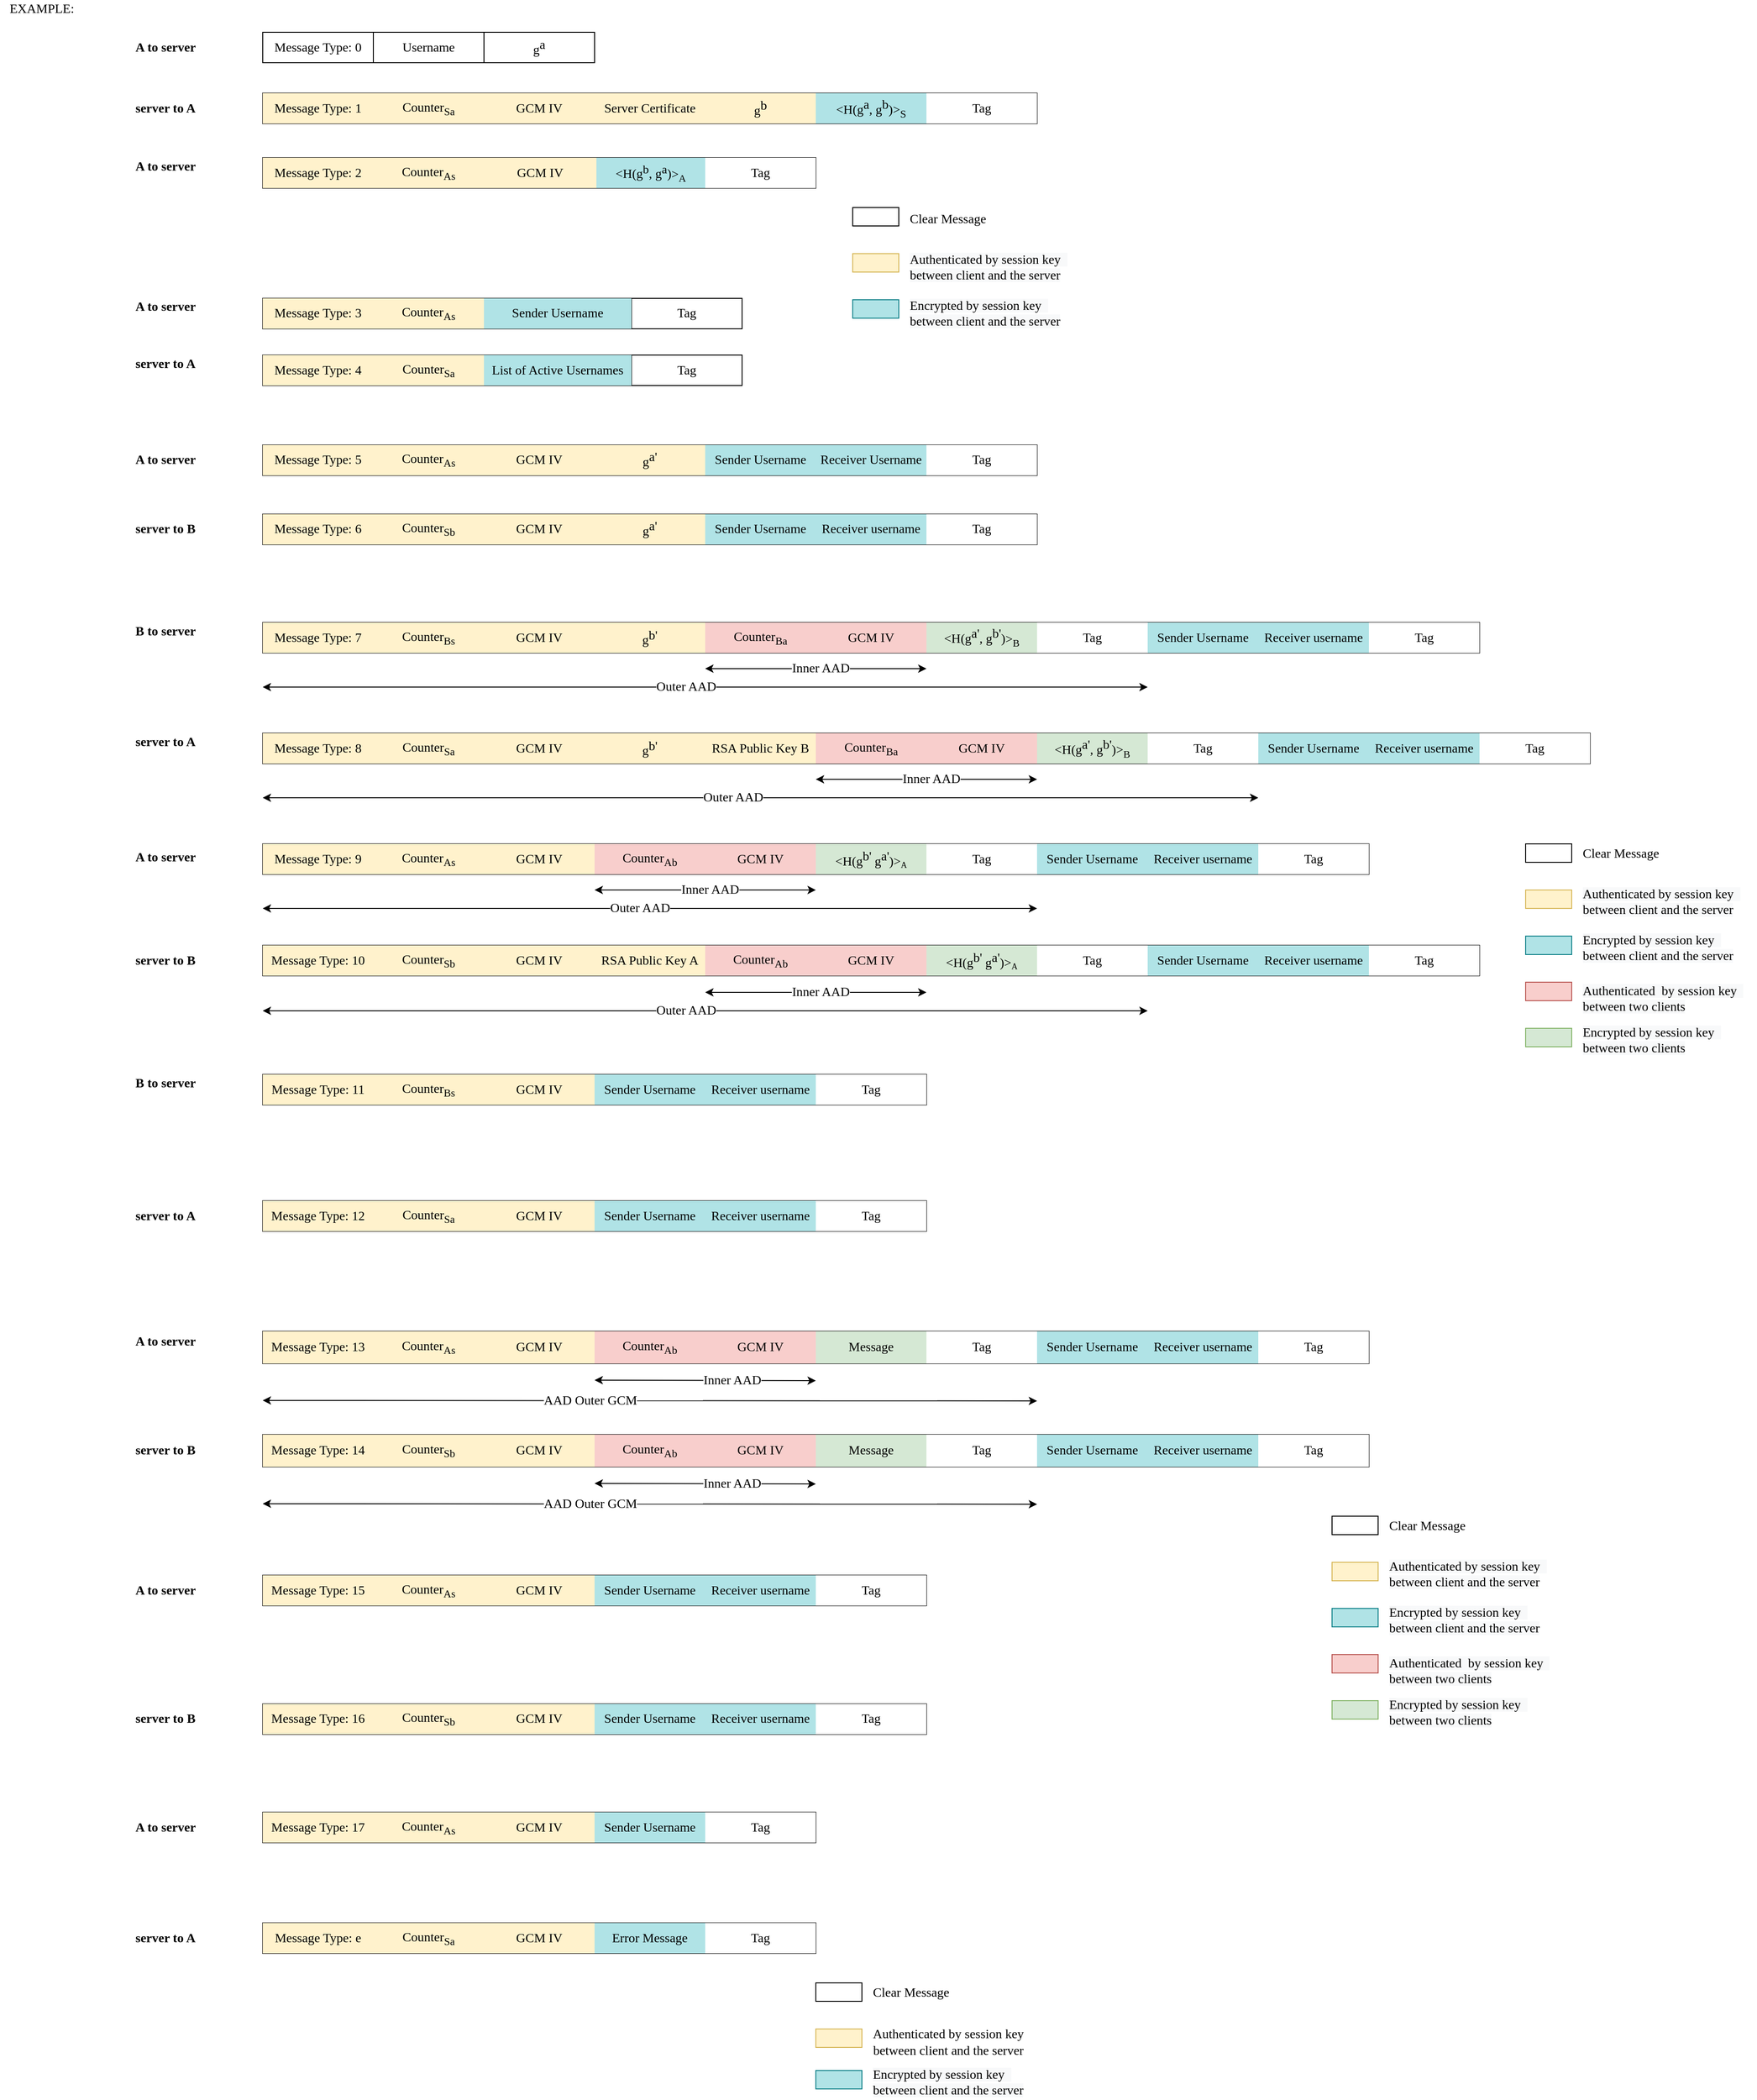 <mxfile version="14.9.0" type="github">
  <diagram id="F_jE-BOAkrTfxv78qMfI" name="Page-1">
    <mxGraphModel dx="2523" dy="756" grid="1" gridSize="10" guides="1" tooltips="1" connect="1" arrows="1" fold="1" page="1" pageScale="1" pageWidth="850" pageHeight="1100" math="0" shadow="0">
      <root>
        <mxCell id="0" />
        <mxCell id="1" parent="0" />
        <mxCell id="y36w_arXSWlQnjkWe3Qv-24" value="A to server" style="text;html=1;align=left;verticalAlign=middle;resizable=0;points=[];autosize=1;strokeColor=none;fontSize=14;fontStyle=1;fontFamily=Times New Roman;" parent="1" vertex="1">
          <mxGeometry x="-140" y="446" width="80" height="20" as="geometry" />
        </mxCell>
        <mxCell id="y36w_arXSWlQnjkWe3Qv-25" value="A to server" style="text;html=1;align=left;verticalAlign=middle;resizable=0;points=[];autosize=1;strokeColor=none;fontSize=14;fontStyle=1;fontFamily=Times New Roman;" parent="1" vertex="1">
          <mxGeometry x="-140" y="316.5" width="80" height="20" as="geometry" />
        </mxCell>
        <mxCell id="y36w_arXSWlQnjkWe3Qv-26" value="server to A" style="text;html=1;align=left;verticalAlign=middle;resizable=0;points=[];autosize=1;strokeColor=none;fontSize=14;fontStyle=1;fontFamily=Times New Roman;" parent="1" vertex="1">
          <mxGeometry x="-140" y="382.5" width="80" height="20" as="geometry" />
        </mxCell>
        <mxCell id="y36w_arXSWlQnjkWe3Qv-27" value="A to server" style="text;html=1;align=left;verticalAlign=middle;resizable=0;points=[];autosize=1;strokeColor=none;fontSize=14;fontStyle=1;fontFamily=Times New Roman;" parent="1" vertex="1">
          <mxGeometry x="-140" y="597.5" width="80" height="20" as="geometry" />
        </mxCell>
        <mxCell id="y36w_arXSWlQnjkWe3Qv-28" value="server to A" style="text;html=1;align=left;verticalAlign=middle;resizable=0;points=[];autosize=1;strokeColor=none;fontSize=14;fontStyle=1;fontFamily=Times New Roman;" parent="1" vertex="1">
          <mxGeometry x="-140" y="660" width="80" height="20" as="geometry" />
        </mxCell>
        <mxCell id="y36w_arXSWlQnjkWe3Qv-29" value="A to server" style="text;html=1;align=left;verticalAlign=middle;resizable=0;points=[];autosize=1;strokeColor=none;fontSize=14;fontStyle=1;fontFamily=Times New Roman;" parent="1" vertex="1">
          <mxGeometry x="-140" y="764" width="80" height="20" as="geometry" />
        </mxCell>
        <mxCell id="y36w_arXSWlQnjkWe3Qv-30" value="server to B" style="text;html=1;align=left;verticalAlign=middle;resizable=0;points=[];autosize=1;strokeColor=none;fontSize=14;fontStyle=1;fontFamily=Times New Roman;" parent="1" vertex="1">
          <mxGeometry x="-140" y="839" width="80" height="20" as="geometry" />
        </mxCell>
        <mxCell id="y36w_arXSWlQnjkWe3Qv-32" value="B to server" style="text;html=1;align=left;verticalAlign=middle;resizable=0;points=[];autosize=1;strokeColor=none;fontSize=14;fontStyle=1;fontFamily=Times New Roman;" parent="1" vertex="1">
          <mxGeometry x="-140" y="950" width="80" height="20" as="geometry" />
        </mxCell>
        <mxCell id="y36w_arXSWlQnjkWe3Qv-61" value="server to A" style="text;html=1;align=left;verticalAlign=middle;resizable=0;points=[];autosize=1;strokeColor=none;fontSize=14;fontStyle=1;fontFamily=Times New Roman;" parent="1" vertex="1">
          <mxGeometry x="-140" y="1070" width="80" height="20" as="geometry" />
        </mxCell>
        <mxCell id="y36w_arXSWlQnjkWe3Qv-74" value="A to server" style="text;html=1;align=left;verticalAlign=middle;resizable=0;points=[];autosize=1;strokeColor=none;fontSize=14;fontStyle=1;fontFamily=Times New Roman;" parent="1" vertex="1">
          <mxGeometry x="-140" y="1720" width="80" height="20" as="geometry" />
        </mxCell>
        <mxCell id="y36w_arXSWlQnjkWe3Qv-87" value="&lt;span style=&quot;font-size: 14px;&quot;&gt;server to B&lt;/span&gt;" style="text;html=1;align=left;verticalAlign=middle;resizable=0;points=[];autosize=1;strokeColor=none;fontSize=14;fontStyle=1;fontFamily=Times New Roman;" parent="1" vertex="1">
          <mxGeometry x="-140" y="1838" width="80" height="20" as="geometry" />
        </mxCell>
        <mxCell id="y36w_arXSWlQnjkWe3Qv-99" value="EXAMPLE:" style="text;html=1;align=center;verticalAlign=middle;resizable=0;points=[];autosize=1;strokeColor=none;fontSize=14;fontFamily=Times New Roman;" parent="1" vertex="1">
          <mxGeometry x="-285" y="275" width="90" height="20" as="geometry" />
        </mxCell>
        <mxCell id="y36w_arXSWlQnjkWe3Qv-133" value="B to server" style="text;html=1;align=left;verticalAlign=middle;resizable=0;points=[];autosize=1;strokeColor=none;fontSize=14;fontStyle=1;fontFamily=Times New Roman;" parent="1" vertex="1">
          <mxGeometry x="-140" y="1440" width="80" height="20" as="geometry" />
        </mxCell>
        <mxCell id="y36w_arXSWlQnjkWe3Qv-134" value="server to A" style="text;html=1;align=left;verticalAlign=middle;resizable=0;points=[];autosize=1;strokeColor=none;fontSize=14;fontStyle=1;fontFamily=Times New Roman;" parent="1" vertex="1">
          <mxGeometry x="-140" y="1583.5" width="80" height="20" as="geometry" />
        </mxCell>
        <mxCell id="yCbRSSfEJfGpyD3MhMj6-66" value="A to server" style="text;html=1;align=left;verticalAlign=middle;resizable=0;points=[];autosize=1;strokeColor=none;fontSize=14;fontStyle=1;fontFamily=Times New Roman;" parent="1" vertex="1">
          <mxGeometry x="-140" y="1195" width="80" height="20" as="geometry" />
        </mxCell>
        <mxCell id="yCbRSSfEJfGpyD3MhMj6-67" value="server to B" style="text;html=1;align=left;verticalAlign=middle;resizable=0;points=[];autosize=1;strokeColor=none;fontSize=14;fontStyle=1;fontFamily=Times New Roman;" parent="1" vertex="1">
          <mxGeometry x="-140" y="1306.5" width="80" height="20" as="geometry" />
        </mxCell>
        <mxCell id="yCbRSSfEJfGpyD3MhMj6-114" value="" style="shape=table;html=1;whiteSpace=wrap;startSize=0;container=1;collapsible=0;childLayout=tableLayout;fontFamily=Times New Roman;fontSize=14;" parent="1" vertex="1">
          <mxGeometry y="1983" width="720" height="33" as="geometry" />
        </mxCell>
        <mxCell id="yCbRSSfEJfGpyD3MhMj6-115" value="" style="shape=partialRectangle;html=1;whiteSpace=wrap;collapsible=0;dropTarget=0;pointerEvents=0;fillColor=none;top=0;left=0;bottom=0;right=0;points=[[0,0.5],[1,0.5]];portConstraint=eastwest;fontFamily=Times New Roman;fontSize=14;" parent="yCbRSSfEJfGpyD3MhMj6-114" vertex="1">
          <mxGeometry width="720" height="33" as="geometry" />
        </mxCell>
        <mxCell id="yCbRSSfEJfGpyD3MhMj6-116" value="Message Type: 15" style="shape=partialRectangle;html=1;whiteSpace=wrap;connectable=0;fillColor=#fff2cc;top=0;left=0;bottom=0;right=0;overflow=hidden;strokeColor=#d6b656;fontFamily=Times New Roman;fontSize=14;" parent="yCbRSSfEJfGpyD3MhMj6-115" vertex="1">
          <mxGeometry width="120" height="33" as="geometry" />
        </mxCell>
        <mxCell id="fmLFLyb55_Ck_awDn2ng-89" value="Counter&lt;sub&gt;As&lt;/sub&gt;" style="shape=partialRectangle;html=1;whiteSpace=wrap;connectable=0;fillColor=#fff2cc;top=0;left=0;bottom=0;right=0;overflow=hidden;strokeColor=#d6b656;fontFamily=Times New Roman;fontSize=14;" parent="yCbRSSfEJfGpyD3MhMj6-115" vertex="1">
          <mxGeometry x="120" width="120" height="33" as="geometry" />
        </mxCell>
        <mxCell id="yylcA2Ep-59-FiSEBhq--1" value="GCM IV" style="shape=partialRectangle;html=1;whiteSpace=wrap;connectable=0;fillColor=#fff2cc;top=0;left=0;bottom=0;right=0;overflow=hidden;strokeColor=#d6b656;fontFamily=Times New Roman;fontSize=14;" parent="yCbRSSfEJfGpyD3MhMj6-115" vertex="1">
          <mxGeometry x="240" width="120" height="33" as="geometry" />
        </mxCell>
        <mxCell id="yCbRSSfEJfGpyD3MhMj6-117" value="Sender Username" style="shape=partialRectangle;html=1;whiteSpace=wrap;connectable=0;fillColor=#b0e3e6;top=0;left=0;bottom=0;right=0;overflow=hidden;strokeColor=#0e8088;fontFamily=Times New Roman;fontSize=14;" parent="yCbRSSfEJfGpyD3MhMj6-115" vertex="1">
          <mxGeometry x="360" width="120" height="33" as="geometry" />
        </mxCell>
        <mxCell id="yCbRSSfEJfGpyD3MhMj6-118" value="Receiver username" style="shape=partialRectangle;html=1;whiteSpace=wrap;connectable=0;fillColor=#b0e3e6;top=0;left=0;bottom=0;right=0;overflow=hidden;strokeColor=#0e8088;fontFamily=Times New Roman;fontSize=14;" parent="yCbRSSfEJfGpyD3MhMj6-115" vertex="1">
          <mxGeometry x="480" width="120" height="33" as="geometry" />
        </mxCell>
        <mxCell id="yCbRSSfEJfGpyD3MhMj6-121" value="Tag" style="shape=partialRectangle;html=1;whiteSpace=wrap;connectable=0;top=0;left=0;bottom=0;right=0;overflow=hidden;fontSize=14;fontFamily=Times New Roman;" parent="yCbRSSfEJfGpyD3MhMj6-115" vertex="1">
          <mxGeometry x="600" width="120" height="33" as="geometry" />
        </mxCell>
        <mxCell id="yCbRSSfEJfGpyD3MhMj6-127" value="A to server" style="text;html=1;align=left;verticalAlign=middle;resizable=0;points=[];autosize=1;strokeColor=none;fontSize=14;fontStyle=1;fontFamily=Times New Roman;" parent="1" vertex="1">
          <mxGeometry x="-140" y="1989.5" width="80" height="20" as="geometry" />
        </mxCell>
        <mxCell id="yCbRSSfEJfGpyD3MhMj6-139" value="server to B" style="text;html=1;align=left;verticalAlign=middle;resizable=0;points=[];autosize=1;strokeColor=none;fontSize=14;fontStyle=1;fontFamily=Times New Roman;" parent="1" vertex="1">
          <mxGeometry x="-140" y="2129" width="80" height="20" as="geometry" />
        </mxCell>
        <mxCell id="y36w_arXSWlQnjkWe3Qv-89" value="" style="shape=table;html=1;whiteSpace=wrap;startSize=0;container=1;collapsible=0;childLayout=tableLayout;fontFamily=Times New Roman;fontSize=14;" parent="1" vertex="1">
          <mxGeometry y="1440" width="720" height="33" as="geometry" />
        </mxCell>
        <mxCell id="y36w_arXSWlQnjkWe3Qv-90" value="" style="shape=partialRectangle;html=1;whiteSpace=wrap;collapsible=0;dropTarget=0;pointerEvents=0;fillColor=none;top=0;left=0;bottom=0;right=0;points=[[0,0.5],[1,0.5]];portConstraint=eastwest;fontFamily=Times New Roman;fontSize=14;" parent="y36w_arXSWlQnjkWe3Qv-89" vertex="1">
          <mxGeometry width="720" height="33" as="geometry" />
        </mxCell>
        <mxCell id="y36w_arXSWlQnjkWe3Qv-91" value="Message Type: 11" style="shape=partialRectangle;html=1;whiteSpace=wrap;connectable=0;fillColor=#fff2cc;top=0;left=0;bottom=0;right=0;overflow=hidden;strokeColor=#d6b656;fontFamily=Times New Roman;fontSize=14;" parent="y36w_arXSWlQnjkWe3Qv-90" vertex="1">
          <mxGeometry width="120" height="33" as="geometry" />
        </mxCell>
        <mxCell id="fmLFLyb55_Ck_awDn2ng-58" value="Counter&lt;sub&gt;Bs&lt;/sub&gt;" style="shape=partialRectangle;html=1;whiteSpace=wrap;connectable=0;fillColor=#fff2cc;top=0;left=0;bottom=0;right=0;overflow=hidden;strokeColor=#d6b656;fontFamily=Times New Roman;fontSize=14;" parent="y36w_arXSWlQnjkWe3Qv-90" vertex="1">
          <mxGeometry x="120" width="120" height="33" as="geometry" />
        </mxCell>
        <mxCell id="u32h6fRL1JmX_kpmgPu2-1" value="GCM IV" style="shape=partialRectangle;html=1;whiteSpace=wrap;connectable=0;fillColor=#fff2cc;top=0;left=0;bottom=0;right=0;overflow=hidden;strokeColor=#d6b656;fontFamily=Times New Roman;fontSize=14;" parent="y36w_arXSWlQnjkWe3Qv-90" vertex="1">
          <mxGeometry x="240" width="120" height="33" as="geometry" />
        </mxCell>
        <mxCell id="y36w_arXSWlQnjkWe3Qv-92" value="Sender Username" style="shape=partialRectangle;html=1;whiteSpace=wrap;connectable=0;fillColor=#b0e3e6;top=0;left=0;bottom=0;right=0;overflow=hidden;strokeColor=#0e8088;fontFamily=Times New Roman;fontSize=14;" parent="y36w_arXSWlQnjkWe3Qv-90" vertex="1">
          <mxGeometry x="360" width="120" height="33" as="geometry" />
        </mxCell>
        <mxCell id="y36w_arXSWlQnjkWe3Qv-93" value="Receiver username" style="shape=partialRectangle;html=1;whiteSpace=wrap;connectable=0;fillColor=#b0e3e6;top=0;left=0;bottom=0;right=0;overflow=hidden;strokeColor=#0e8088;fontFamily=Times New Roman;fontSize=14;" parent="y36w_arXSWlQnjkWe3Qv-90" vertex="1">
          <mxGeometry x="480" width="120" height="33" as="geometry" />
        </mxCell>
        <mxCell id="y36w_arXSWlQnjkWe3Qv-94" value="Tag" style="shape=partialRectangle;html=1;whiteSpace=wrap;connectable=0;top=0;left=0;bottom=0;right=0;overflow=hidden;fontFamily=Times New Roman;fontSize=14;" parent="y36w_arXSWlQnjkWe3Qv-90" vertex="1">
          <mxGeometry x="600" width="120" height="33" as="geometry" />
        </mxCell>
        <mxCell id="fmLFLyb55_Ck_awDn2ng-59" value="" style="shape=table;html=1;whiteSpace=wrap;startSize=0;container=1;collapsible=0;childLayout=tableLayout;fontFamily=Times New Roman;fontSize=14;" parent="1" vertex="1">
          <mxGeometry y="1577" width="720" height="33" as="geometry" />
        </mxCell>
        <mxCell id="fmLFLyb55_Ck_awDn2ng-60" value="" style="shape=partialRectangle;html=1;whiteSpace=wrap;collapsible=0;dropTarget=0;pointerEvents=0;fillColor=none;top=0;left=0;bottom=0;right=0;points=[[0,0.5],[1,0.5]];portConstraint=eastwest;fontFamily=Times New Roman;fontSize=14;" parent="fmLFLyb55_Ck_awDn2ng-59" vertex="1">
          <mxGeometry width="720" height="33" as="geometry" />
        </mxCell>
        <mxCell id="fmLFLyb55_Ck_awDn2ng-61" value="Message Type: 12" style="shape=partialRectangle;html=1;whiteSpace=wrap;connectable=0;fillColor=#fff2cc;top=0;left=0;bottom=0;right=0;overflow=hidden;strokeColor=#d6b656;fontFamily=Times New Roman;fontSize=14;" parent="fmLFLyb55_Ck_awDn2ng-60" vertex="1">
          <mxGeometry width="120" height="33" as="geometry" />
        </mxCell>
        <mxCell id="fmLFLyb55_Ck_awDn2ng-62" value="Counter&lt;sub&gt;Sa&lt;/sub&gt;" style="shape=partialRectangle;html=1;whiteSpace=wrap;connectable=0;fillColor=#fff2cc;top=0;left=0;bottom=0;right=0;overflow=hidden;strokeColor=#d6b656;fontFamily=Times New Roman;fontSize=14;" parent="fmLFLyb55_Ck_awDn2ng-60" vertex="1">
          <mxGeometry x="120" width="120" height="33" as="geometry" />
        </mxCell>
        <mxCell id="u32h6fRL1JmX_kpmgPu2-2" value="GCM IV" style="shape=partialRectangle;html=1;whiteSpace=wrap;connectable=0;fillColor=#fff2cc;top=0;left=0;bottom=0;right=0;overflow=hidden;strokeColor=#d6b656;fontFamily=Times New Roman;fontSize=14;" parent="fmLFLyb55_Ck_awDn2ng-60" vertex="1">
          <mxGeometry x="240" width="120" height="33" as="geometry" />
        </mxCell>
        <mxCell id="fmLFLyb55_Ck_awDn2ng-63" value="Sender Username" style="shape=partialRectangle;html=1;whiteSpace=wrap;connectable=0;fillColor=#b0e3e6;top=0;left=0;bottom=0;right=0;overflow=hidden;strokeColor=#0e8088;fontFamily=Times New Roman;fontSize=14;" parent="fmLFLyb55_Ck_awDn2ng-60" vertex="1">
          <mxGeometry x="360" width="120" height="33" as="geometry" />
        </mxCell>
        <mxCell id="fmLFLyb55_Ck_awDn2ng-64" value="Receiver username" style="shape=partialRectangle;html=1;whiteSpace=wrap;connectable=0;fillColor=#b0e3e6;top=0;left=0;bottom=0;right=0;overflow=hidden;strokeColor=#0e8088;fontFamily=Times New Roman;fontSize=14;" parent="fmLFLyb55_Ck_awDn2ng-60" vertex="1">
          <mxGeometry x="480" width="120" height="33" as="geometry" />
        </mxCell>
        <mxCell id="fmLFLyb55_Ck_awDn2ng-65" value="Tag" style="shape=partialRectangle;html=1;whiteSpace=wrap;connectable=0;top=0;left=0;bottom=0;right=0;overflow=hidden;fontFamily=Times New Roman;fontSize=14;" parent="fmLFLyb55_Ck_awDn2ng-60" vertex="1">
          <mxGeometry x="600" width="120" height="33" as="geometry" />
        </mxCell>
        <mxCell id="fmLFLyb55_Ck_awDn2ng-75" value="" style="shape=table;html=1;whiteSpace=wrap;startSize=0;container=1;collapsible=0;childLayout=tableLayout;fontFamily=Times New Roman;fontSize=14;" parent="1" vertex="1">
          <mxGeometry y="1830.5" width="1200" height="35.0" as="geometry" />
        </mxCell>
        <mxCell id="fmLFLyb55_Ck_awDn2ng-76" value="" style="shape=partialRectangle;html=1;whiteSpace=wrap;collapsible=0;dropTarget=0;pointerEvents=0;fillColor=none;top=0;left=0;bottom=0;right=0;points=[[0,0.5],[1,0.5]];portConstraint=eastwest;fontFamily=Times New Roman;fontSize=14;" parent="fmLFLyb55_Ck_awDn2ng-75" vertex="1">
          <mxGeometry width="1200" height="35" as="geometry" />
        </mxCell>
        <mxCell id="fmLFLyb55_Ck_awDn2ng-77" value="Message Type: 14" style="shape=partialRectangle;html=1;whiteSpace=wrap;connectable=0;fillColor=#fff2cc;top=0;left=0;bottom=0;right=0;overflow=hidden;strokeColor=#d6b656;fontFamily=Times New Roman;fontSize=14;" parent="fmLFLyb55_Ck_awDn2ng-76" vertex="1">
          <mxGeometry width="120" height="35" as="geometry" />
        </mxCell>
        <mxCell id="fmLFLyb55_Ck_awDn2ng-78" value="Counter&lt;sub&gt;Sb&lt;/sub&gt;" style="shape=partialRectangle;html=1;whiteSpace=wrap;connectable=0;fillColor=#fff2cc;top=0;left=0;bottom=0;right=0;overflow=hidden;strokeColor=#d6b656;fontFamily=Times New Roman;fontSize=14;" parent="fmLFLyb55_Ck_awDn2ng-76" vertex="1">
          <mxGeometry x="120" width="120" height="35" as="geometry" />
        </mxCell>
        <mxCell id="ViRSmDbCG-B-MGH-1679-2" value="&lt;span&gt;GCM IV&lt;/span&gt;" style="shape=partialRectangle;html=1;whiteSpace=wrap;connectable=0;fillColor=#fff2cc;top=0;left=0;bottom=0;right=0;overflow=hidden;strokeColor=#d6b656;fontFamily=Times New Roman;fontSize=14;" parent="fmLFLyb55_Ck_awDn2ng-76" vertex="1">
          <mxGeometry x="240" width="120" height="35" as="geometry" />
        </mxCell>
        <mxCell id="fmLFLyb55_Ck_awDn2ng-79" value="Counter&lt;sub&gt;Ab&lt;/sub&gt;" style="shape=partialRectangle;html=1;whiteSpace=wrap;connectable=0;fillColor=#f8cecc;top=0;left=0;bottom=0;right=0;overflow=hidden;strokeColor=#b85450;fontFamily=Times New Roman;fontSize=14;" parent="fmLFLyb55_Ck_awDn2ng-76" vertex="1">
          <mxGeometry x="360" width="120" height="35" as="geometry" />
        </mxCell>
        <mxCell id="ViRSmDbCG-B-MGH-1679-1" value="GCM IV" style="shape=partialRectangle;html=1;whiteSpace=wrap;connectable=0;fillColor=#f8cecc;top=0;left=0;bottom=0;right=0;overflow=hidden;strokeColor=#b85450;fontFamily=Times New Roman;fontSize=14;" parent="fmLFLyb55_Ck_awDn2ng-76" vertex="1">
          <mxGeometry x="480" width="120" height="35" as="geometry" />
        </mxCell>
        <mxCell id="fmLFLyb55_Ck_awDn2ng-80" value="&lt;span style=&quot;font-size: 14px&quot;&gt;Message&lt;/span&gt;" style="shape=partialRectangle;html=1;whiteSpace=wrap;connectable=0;top=0;left=0;bottom=0;right=0;overflow=hidden;fontSize=14;fillColor=#d5e8d4;strokeColor=#82b366;fontFamily=Times New Roman;" parent="fmLFLyb55_Ck_awDn2ng-76" vertex="1">
          <mxGeometry x="600" width="120" height="35" as="geometry" />
        </mxCell>
        <mxCell id="fmLFLyb55_Ck_awDn2ng-81" value="Tag" style="shape=partialRectangle;html=1;whiteSpace=wrap;connectable=0;top=0;left=0;bottom=0;right=0;overflow=hidden;fontFamily=Times New Roman;fontSize=14;" parent="fmLFLyb55_Ck_awDn2ng-76" vertex="1">
          <mxGeometry x="720" width="120" height="35" as="geometry" />
        </mxCell>
        <mxCell id="fmLFLyb55_Ck_awDn2ng-82" value="Sender Username" style="shape=partialRectangle;html=1;whiteSpace=wrap;connectable=0;fillColor=#b0e3e6;top=0;left=0;bottom=0;right=0;overflow=hidden;strokeColor=#0e8088;fontFamily=Times New Roman;fontSize=14;" parent="fmLFLyb55_Ck_awDn2ng-76" vertex="1">
          <mxGeometry x="840" width="120" height="35" as="geometry" />
        </mxCell>
        <mxCell id="fmLFLyb55_Ck_awDn2ng-83" value="Receiver username" style="shape=partialRectangle;html=1;whiteSpace=wrap;connectable=0;fillColor=#b0e3e6;top=0;left=0;bottom=0;right=0;overflow=hidden;strokeColor=#0e8088;fontFamily=Times New Roman;fontSize=14;" parent="fmLFLyb55_Ck_awDn2ng-76" vertex="1">
          <mxGeometry x="960" width="120" height="35" as="geometry" />
        </mxCell>
        <mxCell id="fmLFLyb55_Ck_awDn2ng-84" value="Tag" style="shape=partialRectangle;html=1;whiteSpace=wrap;connectable=0;top=0;left=0;bottom=0;right=0;overflow=hidden;fontSize=14;fontFamily=Times New Roman;" parent="fmLFLyb55_Ck_awDn2ng-76" vertex="1">
          <mxGeometry x="1080" width="120" height="35" as="geometry" />
        </mxCell>
        <mxCell id="fmLFLyb55_Ck_awDn2ng-85" value="" style="endArrow=classic;startArrow=classic;html=1;fontFamily=Times New Roman;fontSize=14;" parent="1" edge="1">
          <mxGeometry width="50" height="50" relative="1" as="geometry">
            <mxPoint x="360" y="1883.5" as="sourcePoint" />
            <mxPoint x="600" y="1884" as="targetPoint" />
          </mxGeometry>
        </mxCell>
        <mxCell id="fmLFLyb55_Ck_awDn2ng-86" value="Inner AAD" style="edgeLabel;html=1;align=center;verticalAlign=middle;resizable=0;points=[];fontFamily=Times New Roman;fontSize=14;" parent="fmLFLyb55_Ck_awDn2ng-85" vertex="1" connectable="0">
          <mxGeometry x="-0.156" relative="1" as="geometry">
            <mxPoint x="47" as="offset" />
          </mxGeometry>
        </mxCell>
        <mxCell id="fmLFLyb55_Ck_awDn2ng-87" value="" style="endArrow=classic;startArrow=classic;html=1;fontFamily=Times New Roman;fontSize=14;" parent="1" edge="1">
          <mxGeometry width="50" height="50" relative="1" as="geometry">
            <mxPoint y="1905.5" as="sourcePoint" />
            <mxPoint x="840" y="1906" as="targetPoint" />
          </mxGeometry>
        </mxCell>
        <mxCell id="fmLFLyb55_Ck_awDn2ng-88" value="AAD Outer GCM" style="edgeLabel;html=1;align=center;verticalAlign=middle;resizable=0;points=[];fontFamily=Times New Roman;fontSize=14;" parent="fmLFLyb55_Ck_awDn2ng-87" vertex="1" connectable="0">
          <mxGeometry x="-0.156" relative="1" as="geometry">
            <mxPoint as="offset" />
          </mxGeometry>
        </mxCell>
        <mxCell id="fmLFLyb55_Ck_awDn2ng-90" value="" style="shape=table;html=1;whiteSpace=wrap;startSize=0;container=1;collapsible=0;childLayout=tableLayout;fontFamily=Times New Roman;fontSize=14;" parent="1" vertex="1">
          <mxGeometry y="2122.5" width="720" height="33" as="geometry" />
        </mxCell>
        <mxCell id="fmLFLyb55_Ck_awDn2ng-91" value="" style="shape=partialRectangle;html=1;whiteSpace=wrap;collapsible=0;dropTarget=0;pointerEvents=0;fillColor=none;top=0;left=0;bottom=0;right=0;points=[[0,0.5],[1,0.5]];portConstraint=eastwest;fontFamily=Times New Roman;fontSize=14;" parent="fmLFLyb55_Ck_awDn2ng-90" vertex="1">
          <mxGeometry width="720" height="33" as="geometry" />
        </mxCell>
        <mxCell id="fmLFLyb55_Ck_awDn2ng-92" value="Message Type: 16" style="shape=partialRectangle;html=1;whiteSpace=wrap;connectable=0;fillColor=#fff2cc;top=0;left=0;bottom=0;right=0;overflow=hidden;strokeColor=#d6b656;fontFamily=Times New Roman;fontSize=14;" parent="fmLFLyb55_Ck_awDn2ng-91" vertex="1">
          <mxGeometry width="120" height="33" as="geometry" />
        </mxCell>
        <mxCell id="fmLFLyb55_Ck_awDn2ng-93" value="Counter&lt;sub&gt;Sb&lt;/sub&gt;" style="shape=partialRectangle;html=1;whiteSpace=wrap;connectable=0;fillColor=#fff2cc;top=0;left=0;bottom=0;right=0;overflow=hidden;strokeColor=#d6b656;fontFamily=Times New Roman;fontSize=14;" parent="fmLFLyb55_Ck_awDn2ng-91" vertex="1">
          <mxGeometry x="120" width="120" height="33" as="geometry" />
        </mxCell>
        <mxCell id="yylcA2Ep-59-FiSEBhq--2" value="GCM IV" style="shape=partialRectangle;html=1;whiteSpace=wrap;connectable=0;fillColor=#fff2cc;top=0;left=0;bottom=0;right=0;overflow=hidden;strokeColor=#d6b656;fontFamily=Times New Roman;fontSize=14;" parent="fmLFLyb55_Ck_awDn2ng-91" vertex="1">
          <mxGeometry x="240" width="120" height="33" as="geometry" />
        </mxCell>
        <mxCell id="fmLFLyb55_Ck_awDn2ng-94" value="Sender Username" style="shape=partialRectangle;html=1;whiteSpace=wrap;connectable=0;fillColor=#b0e3e6;top=0;left=0;bottom=0;right=0;overflow=hidden;strokeColor=#0e8088;fontFamily=Times New Roman;fontSize=14;" parent="fmLFLyb55_Ck_awDn2ng-91" vertex="1">
          <mxGeometry x="360" width="120" height="33" as="geometry" />
        </mxCell>
        <mxCell id="fmLFLyb55_Ck_awDn2ng-95" value="Receiver username" style="shape=partialRectangle;html=1;whiteSpace=wrap;connectable=0;fillColor=#b0e3e6;top=0;left=0;bottom=0;right=0;overflow=hidden;strokeColor=#0e8088;fontFamily=Times New Roman;fontSize=14;" parent="fmLFLyb55_Ck_awDn2ng-91" vertex="1">
          <mxGeometry x="480" width="120" height="33" as="geometry" />
        </mxCell>
        <mxCell id="fmLFLyb55_Ck_awDn2ng-96" value="Tag" style="shape=partialRectangle;html=1;whiteSpace=wrap;connectable=0;top=0;left=0;bottom=0;right=0;overflow=hidden;fontSize=14;fontFamily=Times New Roman;" parent="fmLFLyb55_Ck_awDn2ng-91" vertex="1">
          <mxGeometry x="600" width="120" height="33" as="geometry" />
        </mxCell>
        <mxCell id="fmLFLyb55_Ck_awDn2ng-104" value="A to server" style="text;html=1;align=left;verticalAlign=middle;resizable=0;points=[];autosize=1;strokeColor=none;fontSize=14;fontStyle=1;fontFamily=Times New Roman;" parent="1" vertex="1">
          <mxGeometry x="-140" y="2246.5" width="80" height="20" as="geometry" />
        </mxCell>
        <mxCell id="ViRSmDbCG-B-MGH-1679-3" value="" style="shape=table;html=1;whiteSpace=wrap;startSize=0;container=1;collapsible=0;childLayout=tableLayout;fontFamily=Times New Roman;fontSize=14;" parent="1" vertex="1">
          <mxGeometry y="1718.5" width="1200" height="35.0" as="geometry" />
        </mxCell>
        <mxCell id="ViRSmDbCG-B-MGH-1679-4" value="" style="shape=partialRectangle;html=1;whiteSpace=wrap;collapsible=0;dropTarget=0;pointerEvents=0;fillColor=none;top=0;left=0;bottom=0;right=0;points=[[0,0.5],[1,0.5]];portConstraint=eastwest;fontFamily=Times New Roman;fontSize=14;" parent="ViRSmDbCG-B-MGH-1679-3" vertex="1">
          <mxGeometry width="1200" height="35" as="geometry" />
        </mxCell>
        <mxCell id="ViRSmDbCG-B-MGH-1679-5" value="Message Type: 13" style="shape=partialRectangle;html=1;whiteSpace=wrap;connectable=0;fillColor=#fff2cc;top=0;left=0;bottom=0;right=0;overflow=hidden;strokeColor=#d6b656;fontFamily=Times New Roman;fontSize=14;" parent="ViRSmDbCG-B-MGH-1679-4" vertex="1">
          <mxGeometry width="120" height="35" as="geometry" />
        </mxCell>
        <mxCell id="ViRSmDbCG-B-MGH-1679-6" value="Counter&lt;sub&gt;As&lt;/sub&gt;" style="shape=partialRectangle;html=1;whiteSpace=wrap;connectable=0;fillColor=#fff2cc;top=0;left=0;bottom=0;right=0;overflow=hidden;strokeColor=#d6b656;fontFamily=Times New Roman;fontSize=14;" parent="ViRSmDbCG-B-MGH-1679-4" vertex="1">
          <mxGeometry x="120" width="120" height="35" as="geometry" />
        </mxCell>
        <mxCell id="ViRSmDbCG-B-MGH-1679-7" value="&lt;span&gt;GCM IV&lt;/span&gt;" style="shape=partialRectangle;html=1;whiteSpace=wrap;connectable=0;fillColor=#fff2cc;top=0;left=0;bottom=0;right=0;overflow=hidden;strokeColor=#d6b656;fontFamily=Times New Roman;fontSize=14;" parent="ViRSmDbCG-B-MGH-1679-4" vertex="1">
          <mxGeometry x="240" width="120" height="35" as="geometry" />
        </mxCell>
        <mxCell id="ViRSmDbCG-B-MGH-1679-8" value="Counter&lt;sub&gt;Ab&lt;/sub&gt;" style="shape=partialRectangle;html=1;whiteSpace=wrap;connectable=0;fillColor=#f8cecc;top=0;left=0;bottom=0;right=0;overflow=hidden;strokeColor=#b85450;fontFamily=Times New Roman;fontSize=14;" parent="ViRSmDbCG-B-MGH-1679-4" vertex="1">
          <mxGeometry x="360" width="120" height="35" as="geometry" />
        </mxCell>
        <mxCell id="ViRSmDbCG-B-MGH-1679-9" value="GCM IV" style="shape=partialRectangle;html=1;whiteSpace=wrap;connectable=0;fillColor=#f8cecc;top=0;left=0;bottom=0;right=0;overflow=hidden;strokeColor=#b85450;fontFamily=Times New Roman;fontSize=14;" parent="ViRSmDbCG-B-MGH-1679-4" vertex="1">
          <mxGeometry x="480" width="120" height="35" as="geometry" />
        </mxCell>
        <mxCell id="ViRSmDbCG-B-MGH-1679-10" value="&lt;span style=&quot;font-size: 14px&quot;&gt;Message&lt;/span&gt;" style="shape=partialRectangle;html=1;whiteSpace=wrap;connectable=0;top=0;left=0;bottom=0;right=0;overflow=hidden;fontSize=14;fillColor=#d5e8d4;strokeColor=#82b366;fontFamily=Times New Roman;" parent="ViRSmDbCG-B-MGH-1679-4" vertex="1">
          <mxGeometry x="600" width="120" height="35" as="geometry" />
        </mxCell>
        <mxCell id="ViRSmDbCG-B-MGH-1679-11" value="Tag" style="shape=partialRectangle;html=1;whiteSpace=wrap;connectable=0;top=0;left=0;bottom=0;right=0;overflow=hidden;fontFamily=Times New Roman;fontSize=14;" parent="ViRSmDbCG-B-MGH-1679-4" vertex="1">
          <mxGeometry x="720" width="120" height="35" as="geometry" />
        </mxCell>
        <mxCell id="ViRSmDbCG-B-MGH-1679-12" value="Sender Username" style="shape=partialRectangle;html=1;whiteSpace=wrap;connectable=0;fillColor=#b0e3e6;top=0;left=0;bottom=0;right=0;overflow=hidden;strokeColor=#0e8088;fontFamily=Times New Roman;fontSize=14;" parent="ViRSmDbCG-B-MGH-1679-4" vertex="1">
          <mxGeometry x="840" width="120" height="35" as="geometry" />
        </mxCell>
        <mxCell id="ViRSmDbCG-B-MGH-1679-13" value="Receiver username" style="shape=partialRectangle;html=1;whiteSpace=wrap;connectable=0;fillColor=#b0e3e6;top=0;left=0;bottom=0;right=0;overflow=hidden;strokeColor=#0e8088;fontFamily=Times New Roman;fontSize=14;" parent="ViRSmDbCG-B-MGH-1679-4" vertex="1">
          <mxGeometry x="960" width="120" height="35" as="geometry" />
        </mxCell>
        <mxCell id="ViRSmDbCG-B-MGH-1679-14" value="Tag" style="shape=partialRectangle;html=1;whiteSpace=wrap;connectable=0;top=0;left=0;bottom=0;right=0;overflow=hidden;fontSize=14;fontFamily=Times New Roman;" parent="ViRSmDbCG-B-MGH-1679-4" vertex="1">
          <mxGeometry x="1080" width="120" height="35" as="geometry" />
        </mxCell>
        <mxCell id="ViRSmDbCG-B-MGH-1679-15" value="" style="endArrow=classic;startArrow=classic;html=1;fontFamily=Times New Roman;fontSize=14;" parent="1" edge="1">
          <mxGeometry width="50" height="50" relative="1" as="geometry">
            <mxPoint x="360.0" y="1771.5" as="sourcePoint" />
            <mxPoint x="600" y="1772" as="targetPoint" />
          </mxGeometry>
        </mxCell>
        <mxCell id="ViRSmDbCG-B-MGH-1679-16" value="Inner AAD" style="edgeLabel;html=1;align=center;verticalAlign=middle;resizable=0;points=[];fontFamily=Times New Roman;fontSize=14;" parent="ViRSmDbCG-B-MGH-1679-15" vertex="1" connectable="0">
          <mxGeometry x="-0.156" relative="1" as="geometry">
            <mxPoint x="47" as="offset" />
          </mxGeometry>
        </mxCell>
        <mxCell id="ViRSmDbCG-B-MGH-1679-17" value="" style="endArrow=classic;startArrow=classic;html=1;fontFamily=Times New Roman;fontSize=14;" parent="1" edge="1">
          <mxGeometry width="50" height="50" relative="1" as="geometry">
            <mxPoint x="-4.547e-13" y="1793.5" as="sourcePoint" />
            <mxPoint x="840" y="1794" as="targetPoint" />
          </mxGeometry>
        </mxCell>
        <mxCell id="ViRSmDbCG-B-MGH-1679-18" value="AAD Outer GCM" style="edgeLabel;html=1;align=center;verticalAlign=middle;resizable=0;points=[];fontFamily=Times New Roman;fontSize=14;" parent="ViRSmDbCG-B-MGH-1679-17" vertex="1" connectable="0">
          <mxGeometry x="-0.156" relative="1" as="geometry">
            <mxPoint as="offset" />
          </mxGeometry>
        </mxCell>
        <mxCell id="ZaKLRCNy1M5HY3qA6u35-11" value="server to A" style="text;html=1;align=left;verticalAlign=middle;resizable=0;points=[];autosize=1;strokeColor=none;fontSize=14;fontStyle=1;fontFamily=Times New Roman;" parent="1" vertex="1">
          <mxGeometry x="-140" y="2366.5" width="80" height="20" as="geometry" />
        </mxCell>
        <mxCell id="argZhKJHXyaAZtMAxOcQ-1" value="" style="shape=table;html=1;whiteSpace=wrap;startSize=0;container=1;collapsible=0;childLayout=tableLayout;fontFamily=Times New Roman;fontSize=14;" parent="1" vertex="1">
          <mxGeometry y="310" width="360" height="33" as="geometry" />
        </mxCell>
        <mxCell id="argZhKJHXyaAZtMAxOcQ-2" value="" style="shape=partialRectangle;html=1;whiteSpace=wrap;collapsible=0;dropTarget=0;pointerEvents=0;fillColor=none;top=0;left=0;bottom=0;right=0;points=[[0,0.5],[1,0.5]];portConstraint=eastwest;fontFamily=Times New Roman;fontSize=14;" parent="argZhKJHXyaAZtMAxOcQ-1" vertex="1">
          <mxGeometry width="360" height="33" as="geometry" />
        </mxCell>
        <mxCell id="argZhKJHXyaAZtMAxOcQ-3" value="Message Type: 0&lt;br style=&quot;font-size: 14px;&quot;&gt;" style="shape=partialRectangle;html=1;whiteSpace=wrap;connectable=0;fillColor=none;top=0;left=0;bottom=0;right=0;overflow=hidden;fontFamily=Times New Roman;fontSize=14;" parent="argZhKJHXyaAZtMAxOcQ-2" vertex="1">
          <mxGeometry width="120" height="33" as="geometry" />
        </mxCell>
        <mxCell id="argZhKJHXyaAZtMAxOcQ-4" value="Username" style="shape=partialRectangle;html=1;whiteSpace=wrap;connectable=0;fillColor=none;top=0;left=0;bottom=0;right=0;overflow=hidden;fontFamily=Times New Roman;fontSize=14;" parent="argZhKJHXyaAZtMAxOcQ-2" vertex="1">
          <mxGeometry x="120" width="120" height="33" as="geometry" />
        </mxCell>
        <mxCell id="argZhKJHXyaAZtMAxOcQ-5" value="g&lt;sup style=&quot;font-size: 14px;&quot;&gt;a&lt;/sup&gt;" style="shape=partialRectangle;html=1;whiteSpace=wrap;connectable=0;fillColor=none;top=0;left=0;bottom=0;right=0;overflow=hidden;fontFamily=Times New Roman;fontSize=14;" parent="argZhKJHXyaAZtMAxOcQ-2" vertex="1">
          <mxGeometry x="240" width="120" height="33" as="geometry" />
        </mxCell>
        <mxCell id="argZhKJHXyaAZtMAxOcQ-6" value="" style="shape=table;html=1;startSize=0;container=1;collapsible=0;childLayout=tableLayout;fontFamily=Times New Roman;fontSize=14;whiteSpace=wrap;labelBorderColor=none;labelBackgroundColor=none;noLabel=1;fontColor=none;" parent="1" vertex="1">
          <mxGeometry y="376" width="840" height="33" as="geometry" />
        </mxCell>
        <mxCell id="argZhKJHXyaAZtMAxOcQ-7" value="" style="shape=partialRectangle;html=1;whiteSpace=wrap;collapsible=0;dropTarget=0;pointerEvents=0;fillColor=none;top=0;left=0;bottom=0;right=0;points=[[0,0.5],[1,0.5]];portConstraint=eastwest;fontFamily=Times New Roman;fontSize=14;" parent="argZhKJHXyaAZtMAxOcQ-6" vertex="1">
          <mxGeometry width="840" height="33" as="geometry" />
        </mxCell>
        <mxCell id="argZhKJHXyaAZtMAxOcQ-8" value="Message Type: 1" style="shape=partialRectangle;html=1;whiteSpace=wrap;connectable=0;fillColor=#fff2cc;top=0;left=0;bottom=0;right=0;overflow=hidden;strokeColor=#d6b656;fontFamily=Times New Roman;fontSize=14;" parent="argZhKJHXyaAZtMAxOcQ-7" vertex="1">
          <mxGeometry width="120" height="33" as="geometry" />
        </mxCell>
        <mxCell id="argZhKJHXyaAZtMAxOcQ-9" value="Counter&lt;sub&gt;Sa&lt;/sub&gt;" style="shape=partialRectangle;html=1;whiteSpace=wrap;connectable=0;fillColor=#fff2cc;top=0;left=0;bottom=0;right=0;overflow=hidden;strokeColor=#d6b656;fontFamily=Times New Roman;fontSize=14;" parent="argZhKJHXyaAZtMAxOcQ-7" vertex="1">
          <mxGeometry x="120" width="120" height="33" as="geometry" />
        </mxCell>
        <mxCell id="argZhKJHXyaAZtMAxOcQ-10" value="GCM IV" style="shape=partialRectangle;html=1;whiteSpace=wrap;connectable=0;fillColor=#fff2cc;top=0;left=0;bottom=0;right=0;overflow=hidden;strokeColor=#d6b656;fontFamily=Times New Roman;fontSize=14;" parent="argZhKJHXyaAZtMAxOcQ-7" vertex="1">
          <mxGeometry x="240" width="120" height="33" as="geometry" />
        </mxCell>
        <mxCell id="argZhKJHXyaAZtMAxOcQ-11" value="Server Certificate" style="shape=partialRectangle;html=1;whiteSpace=wrap;connectable=0;fillColor=#fff2cc;top=0;left=0;bottom=0;right=0;overflow=hidden;strokeColor=#d6b656;fontFamily=Times New Roman;fontSize=14;" parent="argZhKJHXyaAZtMAxOcQ-7" vertex="1">
          <mxGeometry x="360" width="120" height="33" as="geometry" />
        </mxCell>
        <mxCell id="argZhKJHXyaAZtMAxOcQ-12" value="g&lt;sup style=&quot;font-size: 14px;&quot;&gt;b&lt;/sup&gt;" style="shape=partialRectangle;html=1;whiteSpace=wrap;connectable=0;fillColor=#fff2cc;top=0;left=0;bottom=0;right=0;overflow=hidden;fontFamily=Times New Roman;strokeColor=#d6b656;fontSize=14;" parent="argZhKJHXyaAZtMAxOcQ-7" vertex="1">
          <mxGeometry x="480" width="120" height="33" as="geometry" />
        </mxCell>
        <mxCell id="argZhKJHXyaAZtMAxOcQ-13" value="&amp;lt;&lt;span&gt;H(g&lt;/span&gt;&lt;sup style=&quot;font-size: 14px&quot;&gt;a&lt;/sup&gt;&lt;span&gt;,&lt;/span&gt;&lt;sup style=&quot;font-size: 14px&quot;&gt;&amp;nbsp;&lt;/sup&gt;&lt;span&gt;g&lt;/span&gt;&lt;sup style=&quot;font-size: 14px&quot;&gt;b&lt;/sup&gt;&lt;span&gt;)&lt;/span&gt;&lt;span&gt;&amp;gt;&lt;/span&gt;&lt;sub&gt;S&lt;/sub&gt;" style="shape=partialRectangle;html=1;whiteSpace=wrap;connectable=0;top=0;left=0;bottom=0;right=0;overflow=hidden;strokeColor=#0e8088;fillColor=#b0e3e6;fontFamily=Times New Roman;fontSize=14;fontStyle=0" parent="argZhKJHXyaAZtMAxOcQ-7" vertex="1">
          <mxGeometry x="600" width="120" height="33" as="geometry" />
        </mxCell>
        <mxCell id="argZhKJHXyaAZtMAxOcQ-14" value="Tag" style="shape=partialRectangle;html=1;whiteSpace=wrap;connectable=0;top=0;left=0;bottom=0;right=0;overflow=hidden;fontFamily=Times New Roman;fontSize=14;" parent="argZhKJHXyaAZtMAxOcQ-7" vertex="1">
          <mxGeometry x="720" width="120" height="33" as="geometry" />
        </mxCell>
        <mxCell id="argZhKJHXyaAZtMAxOcQ-15" value="" style="shape=table;html=1;whiteSpace=wrap;startSize=0;container=1;collapsible=0;childLayout=tableLayout;fontFamily=Times New Roman;fontSize=14;" parent="1" vertex="1">
          <mxGeometry y="446" width="600" height="33" as="geometry" />
        </mxCell>
        <mxCell id="argZhKJHXyaAZtMAxOcQ-16" value="" style="shape=partialRectangle;html=1;whiteSpace=wrap;collapsible=0;dropTarget=0;pointerEvents=0;fillColor=none;top=0;left=0;bottom=0;right=0;points=[[0,0.5],[1,0.5]];portConstraint=eastwest;fontFamily=Times New Roman;fontSize=14;" parent="argZhKJHXyaAZtMAxOcQ-15" vertex="1">
          <mxGeometry width="600" height="33" as="geometry" />
        </mxCell>
        <mxCell id="argZhKJHXyaAZtMAxOcQ-17" value="Message Type: 2" style="shape=partialRectangle;html=1;whiteSpace=wrap;connectable=0;fillColor=#fff2cc;top=0;left=0;bottom=0;right=0;overflow=hidden;strokeColor=#d6b656;fontFamily=Times New Roman;fontSize=14;" parent="argZhKJHXyaAZtMAxOcQ-16" vertex="1">
          <mxGeometry width="120" height="33" as="geometry" />
        </mxCell>
        <mxCell id="argZhKJHXyaAZtMAxOcQ-18" value="Counter&lt;sub&gt;As&lt;/sub&gt;" style="shape=partialRectangle;html=1;whiteSpace=wrap;connectable=0;fillColor=#fff2cc;top=0;left=0;bottom=0;right=0;overflow=hidden;strokeColor=#d6b656;fontFamily=Times New Roman;fontSize=14;" parent="argZhKJHXyaAZtMAxOcQ-16" vertex="1">
          <mxGeometry x="120" width="120" height="33" as="geometry" />
        </mxCell>
        <mxCell id="argZhKJHXyaAZtMAxOcQ-19" value="GCM IV" style="shape=partialRectangle;html=1;whiteSpace=wrap;connectable=0;fillColor=#fff2cc;top=0;left=0;bottom=0;right=0;overflow=hidden;strokeColor=#d6b656;fontFamily=Times New Roman;fontSize=14;" parent="argZhKJHXyaAZtMAxOcQ-16" vertex="1">
          <mxGeometry x="240" width="122" height="33" as="geometry" />
        </mxCell>
        <mxCell id="argZhKJHXyaAZtMAxOcQ-20" value="&lt;font&gt;&amp;lt;H(g&lt;sup&gt;&lt;font style=&quot;font-size: 13px&quot;&gt;b&lt;/font&gt;&lt;/sup&gt;,&lt;sup style=&quot;font-size: 14px&quot;&gt;&amp;nbsp;&lt;/sup&gt;g&lt;sup&gt;&lt;font style=&quot;font-size: 13px&quot;&gt;a&lt;/font&gt;&lt;/sup&gt;)&lt;/font&gt;&amp;gt;&lt;sub&gt;&lt;font style=&quot;font-size: 11px&quot;&gt;A&lt;/font&gt;&lt;/sub&gt;" style="shape=partialRectangle;html=1;whiteSpace=wrap;connectable=0;fillColor=#b0e3e6;top=0;left=0;bottom=0;right=0;overflow=hidden;strokeColor=#0e8088;fontFamily=Times New Roman;fontSize=14;fontStyle=0;align=center;verticalAlign=middle;" parent="argZhKJHXyaAZtMAxOcQ-16" vertex="1">
          <mxGeometry x="362" width="118" height="33" as="geometry" />
        </mxCell>
        <mxCell id="argZhKJHXyaAZtMAxOcQ-21" value="Tag" style="shape=partialRectangle;html=1;whiteSpace=wrap;connectable=0;top=0;left=0;bottom=0;right=0;overflow=hidden;fontFamily=Times New Roman;fontSize=14;" parent="argZhKJHXyaAZtMAxOcQ-16" vertex="1">
          <mxGeometry x="480" width="120" height="33" as="geometry" />
        </mxCell>
        <mxCell id="argZhKJHXyaAZtMAxOcQ-22" value="" style="rounded=0;whiteSpace=wrap;html=1;fillColor=#fff2cc;strokeColor=#d6b656;fontFamily=Times New Roman;fontSize=14;" parent="1" vertex="1">
          <mxGeometry x="640" y="550" width="50" height="20" as="geometry" />
        </mxCell>
        <mxCell id="argZhKJHXyaAZtMAxOcQ-23" value="" style="rounded=0;whiteSpace=wrap;html=1;fontFamily=Times New Roman;fontSize=14;" parent="1" vertex="1">
          <mxGeometry x="640" y="500" width="50" height="20" as="geometry" />
        </mxCell>
        <mxCell id="argZhKJHXyaAZtMAxOcQ-24" value="" style="rounded=0;whiteSpace=wrap;html=1;fillColor=#b0e3e6;strokeColor=#0e8088;fontFamily=Times New Roman;fontSize=14;" parent="1" vertex="1">
          <mxGeometry x="640" y="600" width="50" height="20" as="geometry" />
        </mxCell>
        <mxCell id="argZhKJHXyaAZtMAxOcQ-25" value="&lt;div style=&quot;text-align: center&quot;&gt;&lt;span style=&quot;font-size: 14px&quot;&gt;&lt;font face=&quot;times new roman&quot;&gt;Clear Message&lt;/font&gt;&lt;/span&gt;&lt;/div&gt;" style="text;whiteSpace=wrap;html=1;fontColor=none;" parent="1" vertex="1">
          <mxGeometry x="700" y="496.5" width="110" height="30" as="geometry" />
        </mxCell>
        <mxCell id="argZhKJHXyaAZtMAxOcQ-26" value="&lt;span style=&quot;color: rgb(0, 0, 0); font-family: &amp;quot;times new roman&amp;quot;; font-size: 14px; font-style: normal; font-weight: 400; letter-spacing: normal; text-align: center; text-indent: 0px; text-transform: none; word-spacing: 0px; background-color: rgb(248, 249, 250); display: inline; float: none;&quot;&gt;Encrypted by session key&amp;nbsp;&amp;nbsp;&lt;/span&gt;&lt;br style=&quot;color: rgb(0, 0, 0); font-family: &amp;quot;times new roman&amp;quot;; font-size: 14px; font-style: normal; font-weight: 400; letter-spacing: normal; text-align: center; text-indent: 0px; text-transform: none; word-spacing: 0px; background-color: rgb(248, 249, 250);&quot;&gt;&lt;span style=&quot;color: rgb(0, 0, 0); font-family: &amp;quot;times new roman&amp;quot;; font-size: 14px; font-style: normal; font-weight: 400; letter-spacing: normal; text-align: center; text-indent: 0px; text-transform: none; word-spacing: 0px; background-color: rgb(248, 249, 250); display: inline; float: none;&quot;&gt;between client and the server&lt;/span&gt;" style="text;whiteSpace=wrap;html=1;fontColor=none;" parent="1" vertex="1">
          <mxGeometry x="700" y="591.5" width="190" height="40" as="geometry" />
        </mxCell>
        <mxCell id="argZhKJHXyaAZtMAxOcQ-27" value="&lt;span style=&quot;color: rgb(0 , 0 , 0) ; font-family: &amp;#34;times new roman&amp;#34; ; font-size: 14px ; font-style: normal ; font-weight: 400 ; letter-spacing: normal ; text-align: center ; text-indent: 0px ; text-transform: none ; word-spacing: 0px ; background-color: rgb(248 , 249 , 250) ; display: inline ; float: none&quot;&gt;Authenticated by session key&amp;nbsp;&amp;nbsp;&lt;/span&gt;&lt;br style=&quot;color: rgb(0 , 0 , 0) ; font-family: &amp;#34;times new roman&amp;#34; ; font-size: 14px ; font-style: normal ; font-weight: 400 ; letter-spacing: normal ; text-align: center ; text-indent: 0px ; text-transform: none ; word-spacing: 0px ; background-color: rgb(248 , 249 , 250)&quot;&gt;&lt;span style=&quot;color: rgb(0 , 0 , 0) ; font-family: &amp;#34;times new roman&amp;#34; ; font-size: 14px ; font-style: normal ; font-weight: 400 ; letter-spacing: normal ; text-align: center ; text-indent: 0px ; text-transform: none ; word-spacing: 0px ; background-color: rgb(248 , 249 , 250) ; display: inline ; float: none&quot;&gt;between client and the server&lt;/span&gt;" style="text;whiteSpace=wrap;html=1;fontColor=none;" parent="1" vertex="1">
          <mxGeometry x="700" y="541.5" width="190" height="40" as="geometry" />
        </mxCell>
        <mxCell id="argZhKJHXyaAZtMAxOcQ-28" value="" style="shape=table;html=1;whiteSpace=wrap;startSize=0;container=1;collapsible=0;childLayout=tableLayout;fontFamily=Times New Roman;fontSize=14;" parent="1" vertex="1">
          <mxGeometry y="598.5" width="520" height="33" as="geometry" />
        </mxCell>
        <mxCell id="argZhKJHXyaAZtMAxOcQ-29" value="" style="shape=partialRectangle;html=1;whiteSpace=wrap;collapsible=0;dropTarget=0;pointerEvents=0;fillColor=none;top=0;left=0;bottom=0;right=0;points=[[0,0.5],[1,0.5]];portConstraint=eastwest;fontFamily=Times New Roman;fontSize=14;" parent="argZhKJHXyaAZtMAxOcQ-28" vertex="1">
          <mxGeometry width="520" height="33" as="geometry" />
        </mxCell>
        <mxCell id="argZhKJHXyaAZtMAxOcQ-30" value="Message Type: 3" style="shape=partialRectangle;html=1;whiteSpace=wrap;connectable=0;fillColor=#fff2cc;top=0;left=0;bottom=0;right=0;overflow=hidden;strokeColor=#d6b656;fontFamily=Times New Roman;fontSize=14;" parent="argZhKJHXyaAZtMAxOcQ-29" vertex="1">
          <mxGeometry width="120" height="33" as="geometry" />
        </mxCell>
        <mxCell id="argZhKJHXyaAZtMAxOcQ-31" value="Counter&lt;sub&gt;As&lt;/sub&gt;" style="shape=partialRectangle;html=1;whiteSpace=wrap;connectable=0;fillColor=#fff2cc;top=0;left=0;bottom=0;right=0;overflow=hidden;strokeColor=#d6b656;fontFamily=Times New Roman;fontSize=14;" parent="argZhKJHXyaAZtMAxOcQ-29" vertex="1">
          <mxGeometry x="120" width="120" height="33" as="geometry" />
        </mxCell>
        <mxCell id="argZhKJHXyaAZtMAxOcQ-32" value="Sender Username" style="shape=partialRectangle;html=1;whiteSpace=wrap;connectable=0;fillColor=#b0e3e6;top=0;left=0;bottom=0;right=0;overflow=hidden;strokeColor=#0e8088;fontFamily=Times New Roman;fontSize=14;" parent="argZhKJHXyaAZtMAxOcQ-29" vertex="1">
          <mxGeometry x="240" width="160" height="33" as="geometry" />
        </mxCell>
        <mxCell id="argZhKJHXyaAZtMAxOcQ-33" value="Tag" style="shape=partialRectangle;html=1;whiteSpace=wrap;connectable=0;fillColor=none;top=0;left=0;bottom=0;right=0;overflow=hidden;fontFamily=Times New Roman;fontSize=14;" parent="argZhKJHXyaAZtMAxOcQ-29" vertex="1">
          <mxGeometry x="400" width="120" height="33" as="geometry" />
        </mxCell>
        <mxCell id="argZhKJHXyaAZtMAxOcQ-34" value="" style="shape=table;html=1;whiteSpace=wrap;startSize=0;container=1;collapsible=0;childLayout=tableLayout;fontFamily=Times New Roman;fontSize=14;" parent="1" vertex="1">
          <mxGeometry y="660" width="520" height="33" as="geometry" />
        </mxCell>
        <mxCell id="argZhKJHXyaAZtMAxOcQ-35" value="" style="shape=partialRectangle;html=1;whiteSpace=wrap;collapsible=0;dropTarget=0;pointerEvents=0;fillColor=none;top=0;left=0;bottom=0;right=0;points=[[0,0.5],[1,0.5]];portConstraint=eastwest;fontFamily=Times New Roman;fontSize=14;" parent="argZhKJHXyaAZtMAxOcQ-34" vertex="1">
          <mxGeometry width="520" height="33" as="geometry" />
        </mxCell>
        <mxCell id="argZhKJHXyaAZtMAxOcQ-36" value="Message Type: 4" style="shape=partialRectangle;html=1;whiteSpace=wrap;connectable=0;fillColor=#fff2cc;top=0;left=0;bottom=0;right=0;overflow=hidden;strokeColor=#d6b656;fontFamily=Times New Roman;fontSize=14;" parent="argZhKJHXyaAZtMAxOcQ-35" vertex="1">
          <mxGeometry width="120" height="33" as="geometry" />
        </mxCell>
        <mxCell id="argZhKJHXyaAZtMAxOcQ-37" value="Counter&lt;sub&gt;Sa&lt;/sub&gt;" style="shape=partialRectangle;html=1;whiteSpace=wrap;connectable=0;fillColor=#fff2cc;top=0;left=0;bottom=0;right=0;overflow=hidden;strokeColor=#d6b656;fontFamily=Times New Roman;fontSize=14;" parent="argZhKJHXyaAZtMAxOcQ-35" vertex="1">
          <mxGeometry x="120" width="120" height="33" as="geometry" />
        </mxCell>
        <mxCell id="argZhKJHXyaAZtMAxOcQ-38" value="List of Active Usernames" style="shape=partialRectangle;html=1;whiteSpace=wrap;connectable=0;fillColor=#b0e3e6;top=0;left=0;bottom=0;right=0;overflow=hidden;strokeColor=#0e8088;fontFamily=Times New Roman;fontSize=14;" parent="argZhKJHXyaAZtMAxOcQ-35" vertex="1">
          <mxGeometry x="240" width="160" height="33" as="geometry" />
        </mxCell>
        <mxCell id="argZhKJHXyaAZtMAxOcQ-39" value="Tag" style="shape=partialRectangle;html=1;whiteSpace=wrap;connectable=0;fillColor=none;top=0;left=0;bottom=0;right=0;overflow=hidden;fontFamily=Times New Roman;fontSize=14;" parent="argZhKJHXyaAZtMAxOcQ-35" vertex="1">
          <mxGeometry x="400" width="120" height="33" as="geometry" />
        </mxCell>
        <mxCell id="argZhKJHXyaAZtMAxOcQ-40" value="" style="shape=table;html=1;whiteSpace=wrap;startSize=0;container=1;collapsible=0;childLayout=tableLayout;fontFamily=Times New Roman;fontSize=14;" parent="1" vertex="1">
          <mxGeometry y="757.5" width="840" height="33" as="geometry" />
        </mxCell>
        <mxCell id="argZhKJHXyaAZtMAxOcQ-41" value="" style="shape=partialRectangle;html=1;whiteSpace=wrap;collapsible=0;dropTarget=0;pointerEvents=0;fillColor=none;top=0;left=0;bottom=0;right=0;points=[[0,0.5],[1,0.5]];portConstraint=eastwest;fontFamily=Times New Roman;fontSize=14;" parent="argZhKJHXyaAZtMAxOcQ-40" vertex="1">
          <mxGeometry width="840" height="33" as="geometry" />
        </mxCell>
        <mxCell id="argZhKJHXyaAZtMAxOcQ-42" value="Message Type: 5" style="shape=partialRectangle;html=1;whiteSpace=wrap;connectable=0;fillColor=#fff2cc;top=0;left=0;bottom=0;right=0;overflow=hidden;strokeColor=#d6b656;fontFamily=Times New Roman;fontSize=14;" parent="argZhKJHXyaAZtMAxOcQ-41" vertex="1">
          <mxGeometry width="120" height="33" as="geometry" />
        </mxCell>
        <mxCell id="argZhKJHXyaAZtMAxOcQ-43" value="Counter&lt;sub&gt;As&lt;/sub&gt;" style="shape=partialRectangle;html=1;whiteSpace=wrap;connectable=0;fillColor=#fff2cc;top=0;left=0;bottom=0;right=0;overflow=hidden;strokeColor=#d6b656;fontFamily=Times New Roman;fontSize=14;" parent="argZhKJHXyaAZtMAxOcQ-41" vertex="1">
          <mxGeometry x="120" width="120" height="33" as="geometry" />
        </mxCell>
        <mxCell id="argZhKJHXyaAZtMAxOcQ-44" value="GCM IV" style="shape=partialRectangle;html=1;whiteSpace=wrap;connectable=0;fillColor=#fff2cc;top=0;left=0;bottom=0;right=0;overflow=hidden;strokeColor=#d6b656;fontFamily=Times New Roman;fontSize=14;" parent="argZhKJHXyaAZtMAxOcQ-41" vertex="1">
          <mxGeometry x="240" width="120" height="33" as="geometry" />
        </mxCell>
        <mxCell id="argZhKJHXyaAZtMAxOcQ-45" value="g&lt;sup style=&quot;font-size: 14px;&quot;&gt;a&#39;&lt;/sup&gt;" style="shape=partialRectangle;html=1;whiteSpace=wrap;connectable=0;fillColor=#fff2cc;top=0;left=0;bottom=0;right=0;overflow=hidden;strokeColor=#d6b656;fontFamily=Times New Roman;fontSize=14;" parent="argZhKJHXyaAZtMAxOcQ-41" vertex="1">
          <mxGeometry x="360" width="120" height="33" as="geometry" />
        </mxCell>
        <mxCell id="argZhKJHXyaAZtMAxOcQ-46" value="Sender Username" style="shape=partialRectangle;html=1;whiteSpace=wrap;connectable=0;fillColor=#b0e3e6;top=0;left=0;bottom=0;right=0;overflow=hidden;strokeColor=#0e8088;fontFamily=Times New Roman;fontSize=14;" parent="argZhKJHXyaAZtMAxOcQ-41" vertex="1">
          <mxGeometry x="480" width="120" height="33" as="geometry" />
        </mxCell>
        <mxCell id="argZhKJHXyaAZtMAxOcQ-47" value="Receiver Username" style="shape=partialRectangle;html=1;whiteSpace=wrap;connectable=0;fillColor=#b0e3e6;top=0;left=0;bottom=0;right=0;overflow=hidden;strokeColor=#0e8088;fontFamily=Times New Roman;fontSize=14;" parent="argZhKJHXyaAZtMAxOcQ-41" vertex="1">
          <mxGeometry x="600" width="120" height="33" as="geometry" />
        </mxCell>
        <mxCell id="argZhKJHXyaAZtMAxOcQ-48" value="Tag" style="shape=partialRectangle;html=1;whiteSpace=wrap;connectable=0;top=0;left=0;bottom=0;right=0;overflow=hidden;fontSize=14;fontFamily=Times New Roman;" parent="argZhKJHXyaAZtMAxOcQ-41" vertex="1">
          <mxGeometry x="720" width="120" height="33" as="geometry" />
        </mxCell>
        <mxCell id="argZhKJHXyaAZtMAxOcQ-49" value="" style="shape=table;html=1;whiteSpace=wrap;startSize=0;container=1;collapsible=0;childLayout=tableLayout;fontFamily=Times New Roman;fontSize=14;" parent="1" vertex="1">
          <mxGeometry y="832.5" width="840" height="33" as="geometry" />
        </mxCell>
        <mxCell id="argZhKJHXyaAZtMAxOcQ-50" value="" style="shape=partialRectangle;html=1;whiteSpace=wrap;collapsible=0;dropTarget=0;pointerEvents=0;fillColor=none;top=0;left=0;bottom=0;right=0;points=[[0,0.5],[1,0.5]];portConstraint=eastwest;fontFamily=Times New Roman;fontSize=14;" parent="argZhKJHXyaAZtMAxOcQ-49" vertex="1">
          <mxGeometry width="840" height="33" as="geometry" />
        </mxCell>
        <mxCell id="argZhKJHXyaAZtMAxOcQ-51" value="Message Type: 6" style="shape=partialRectangle;html=1;whiteSpace=wrap;connectable=0;fillColor=#fff2cc;top=0;left=0;bottom=0;right=0;overflow=hidden;strokeColor=#d6b656;fontFamily=Times New Roman;fontSize=14;" parent="argZhKJHXyaAZtMAxOcQ-50" vertex="1">
          <mxGeometry width="120" height="33" as="geometry" />
        </mxCell>
        <mxCell id="argZhKJHXyaAZtMAxOcQ-52" value="Counter&lt;sub&gt;Sb&lt;/sub&gt;" style="shape=partialRectangle;html=1;whiteSpace=wrap;connectable=0;fillColor=#fff2cc;top=0;left=0;bottom=0;right=0;overflow=hidden;strokeColor=#d6b656;fontFamily=Times New Roman;fontSize=14;" parent="argZhKJHXyaAZtMAxOcQ-50" vertex="1">
          <mxGeometry x="120" width="120" height="33" as="geometry" />
        </mxCell>
        <mxCell id="argZhKJHXyaAZtMAxOcQ-53" value="GCM IV" style="shape=partialRectangle;html=1;whiteSpace=wrap;connectable=0;fillColor=#fff2cc;top=0;left=0;bottom=0;right=0;overflow=hidden;strokeColor=#d6b656;fontFamily=Times New Roman;fontSize=14;" parent="argZhKJHXyaAZtMAxOcQ-50" vertex="1">
          <mxGeometry x="240" width="120" height="33" as="geometry" />
        </mxCell>
        <mxCell id="argZhKJHXyaAZtMAxOcQ-54" value="g&lt;sup style=&quot;font-size: 14px;&quot;&gt;a&#39;&lt;/sup&gt;" style="shape=partialRectangle;html=1;whiteSpace=wrap;connectable=0;fillColor=#fff2cc;top=0;left=0;bottom=0;right=0;overflow=hidden;strokeColor=#d6b656;fontFamily=Times New Roman;fontSize=14;" parent="argZhKJHXyaAZtMAxOcQ-50" vertex="1">
          <mxGeometry x="360" width="120" height="33" as="geometry" />
        </mxCell>
        <mxCell id="argZhKJHXyaAZtMAxOcQ-55" value="Sender Username" style="shape=partialRectangle;html=1;whiteSpace=wrap;connectable=0;fillColor=#b0e3e6;top=0;left=0;bottom=0;right=0;overflow=hidden;strokeColor=#0e8088;fontFamily=Times New Roman;fontSize=14;" parent="argZhKJHXyaAZtMAxOcQ-50" vertex="1">
          <mxGeometry x="480" width="120" height="33" as="geometry" />
        </mxCell>
        <mxCell id="argZhKJHXyaAZtMAxOcQ-56" value="Receiver username" style="shape=partialRectangle;html=1;whiteSpace=wrap;connectable=0;fillColor=#b0e3e6;top=0;left=0;bottom=0;right=0;overflow=hidden;strokeColor=#0e8088;fontFamily=Times New Roman;fontSize=14;" parent="argZhKJHXyaAZtMAxOcQ-50" vertex="1">
          <mxGeometry x="600" width="120" height="33" as="geometry" />
        </mxCell>
        <mxCell id="argZhKJHXyaAZtMAxOcQ-57" value="Tag" style="shape=partialRectangle;html=1;whiteSpace=wrap;connectable=0;top=0;left=0;bottom=0;right=0;overflow=hidden;fontSize=14;fontFamily=Times New Roman;" parent="argZhKJHXyaAZtMAxOcQ-50" vertex="1">
          <mxGeometry x="720" width="120" height="33" as="geometry" />
        </mxCell>
        <mxCell id="L5WIdO67JTkPFgUuBvbq-1" value="" style="rounded=0;whiteSpace=wrap;html=1;fillColor=#fff2cc;strokeColor=#d6b656;fontFamily=Times New Roman;fontSize=14;" parent="1" vertex="1">
          <mxGeometry x="600" y="2475" width="50" height="20" as="geometry" />
        </mxCell>
        <mxCell id="L5WIdO67JTkPFgUuBvbq-2" value="" style="rounded=0;whiteSpace=wrap;html=1;fontFamily=Times New Roman;fontSize=14;" parent="1" vertex="1">
          <mxGeometry x="600" y="2425" width="50" height="20" as="geometry" />
        </mxCell>
        <mxCell id="L5WIdO67JTkPFgUuBvbq-3" value="" style="rounded=0;whiteSpace=wrap;html=1;fillColor=#b0e3e6;strokeColor=#0e8088;fontFamily=Times New Roman;fontSize=14;" parent="1" vertex="1">
          <mxGeometry x="600" y="2520" width="50" height="20" as="geometry" />
        </mxCell>
        <mxCell id="L5WIdO67JTkPFgUuBvbq-4" value="&lt;div style=&quot;text-align: center&quot;&gt;&lt;span style=&quot;font-size: 14px&quot;&gt;&lt;font face=&quot;times new roman&quot;&gt;Clear Message&lt;/font&gt;&lt;/span&gt;&lt;/div&gt;" style="text;whiteSpace=wrap;html=1;fontColor=none;" parent="1" vertex="1">
          <mxGeometry x="660" y="2420" width="110" height="30" as="geometry" />
        </mxCell>
        <mxCell id="L5WIdO67JTkPFgUuBvbq-5" value="&lt;div style=&quot;text-align: center&quot;&gt;&lt;span style=&quot;font-size: 14px&quot;&gt;&lt;font face=&quot;times new roman&quot;&gt;Authenticated by session key&lt;/font&gt;&lt;/span&gt;&lt;/div&gt;&lt;div style=&quot;text-align: center&quot;&gt;&lt;span style=&quot;font-size: 14px&quot;&gt;&lt;font face=&quot;times new roman&quot;&gt;between client and the server&lt;/font&gt;&lt;/span&gt;&lt;/div&gt;" style="text;whiteSpace=wrap;html=1;fontColor=none;" parent="1" vertex="1">
          <mxGeometry x="660" y="2465" width="190" height="40" as="geometry" />
        </mxCell>
        <mxCell id="L5WIdO67JTkPFgUuBvbq-6" value="&lt;span style=&quot;color: rgb(0, 0, 0); font-family: &amp;quot;times new roman&amp;quot;; font-size: 14px; font-style: normal; font-weight: 400; letter-spacing: normal; text-align: center; text-indent: 0px; text-transform: none; word-spacing: 0px; background-color: rgb(248, 249, 250); display: inline; float: none;&quot;&gt;Encrypted by session key&amp;nbsp;&amp;nbsp;&lt;/span&gt;&lt;br style=&quot;color: rgb(0, 0, 0); font-family: &amp;quot;times new roman&amp;quot;; font-size: 14px; font-style: normal; font-weight: 400; letter-spacing: normal; text-align: center; text-indent: 0px; text-transform: none; word-spacing: 0px; background-color: rgb(248, 249, 250);&quot;&gt;&lt;span style=&quot;color: rgb(0, 0, 0); font-family: &amp;quot;times new roman&amp;quot;; font-size: 14px; font-style: normal; font-weight: 400; letter-spacing: normal; text-align: center; text-indent: 0px; text-transform: none; word-spacing: 0px; background-color: rgb(248, 249, 250); display: inline; float: none;&quot;&gt;between client and the server&lt;/span&gt;" style="text;whiteSpace=wrap;html=1;fontColor=none;" parent="1" vertex="1">
          <mxGeometry x="660" y="2510" width="190" height="40" as="geometry" />
        </mxCell>
        <mxCell id="L5WIdO67JTkPFgUuBvbq-7" value="" style="shape=table;html=1;whiteSpace=wrap;startSize=0;container=1;collapsible=0;childLayout=tableLayout;fontFamily=Times New Roman;fontSize=14;" parent="1" vertex="1">
          <mxGeometry y="2240" width="600" height="33" as="geometry" />
        </mxCell>
        <mxCell id="L5WIdO67JTkPFgUuBvbq-8" value="" style="shape=partialRectangle;html=1;whiteSpace=wrap;collapsible=0;dropTarget=0;pointerEvents=0;fillColor=none;top=0;left=0;bottom=0;right=0;points=[[0,0.5],[1,0.5]];portConstraint=eastwest;fontFamily=Times New Roman;fontSize=14;" parent="L5WIdO67JTkPFgUuBvbq-7" vertex="1">
          <mxGeometry width="600" height="33" as="geometry" />
        </mxCell>
        <mxCell id="L5WIdO67JTkPFgUuBvbq-9" value="Message Type: 17" style="shape=partialRectangle;html=1;whiteSpace=wrap;connectable=0;fillColor=#fff2cc;top=0;left=0;bottom=0;right=0;overflow=hidden;strokeColor=#d6b656;fontFamily=Times New Roman;fontSize=14;" parent="L5WIdO67JTkPFgUuBvbq-8" vertex="1">
          <mxGeometry width="120" height="33" as="geometry" />
        </mxCell>
        <mxCell id="L5WIdO67JTkPFgUuBvbq-10" value="Counter&lt;sub&gt;As&lt;/sub&gt;" style="shape=partialRectangle;html=1;whiteSpace=wrap;connectable=0;fillColor=#fff2cc;top=0;left=0;bottom=0;right=0;overflow=hidden;strokeColor=#d6b656;fontFamily=Times New Roman;fontSize=14;" parent="L5WIdO67JTkPFgUuBvbq-8" vertex="1">
          <mxGeometry x="120" width="120" height="33" as="geometry" />
        </mxCell>
        <mxCell id="L5WIdO67JTkPFgUuBvbq-11" value="GCM IV" style="shape=partialRectangle;html=1;whiteSpace=wrap;connectable=0;fillColor=#fff2cc;top=0;left=0;bottom=0;right=0;overflow=hidden;strokeColor=#d6b656;fontFamily=Times New Roman;fontSize=14;" parent="L5WIdO67JTkPFgUuBvbq-8" vertex="1">
          <mxGeometry x="240" width="120" height="33" as="geometry" />
        </mxCell>
        <mxCell id="L5WIdO67JTkPFgUuBvbq-12" value="Sender Username" style="shape=partialRectangle;html=1;whiteSpace=wrap;connectable=0;fillColor=#b0e3e6;top=0;left=0;bottom=0;right=0;overflow=hidden;strokeColor=#0e8088;fontFamily=Times New Roman;fontSize=14;" parent="L5WIdO67JTkPFgUuBvbq-8" vertex="1">
          <mxGeometry x="360" width="120" height="33" as="geometry" />
        </mxCell>
        <mxCell id="L5WIdO67JTkPFgUuBvbq-13" value="Tag" style="shape=partialRectangle;html=1;whiteSpace=wrap;connectable=0;top=0;left=0;bottom=0;right=0;overflow=hidden;fontSize=14;fontFamily=Times New Roman;" parent="L5WIdO67JTkPFgUuBvbq-8" vertex="1">
          <mxGeometry x="480" width="120" height="33" as="geometry" />
        </mxCell>
        <mxCell id="L5WIdO67JTkPFgUuBvbq-14" value="" style="shape=table;html=1;whiteSpace=wrap;startSize=0;container=1;collapsible=0;childLayout=tableLayout;fontFamily=Times New Roman;fontSize=14;" parent="1" vertex="1">
          <mxGeometry y="2360" width="600" height="33" as="geometry" />
        </mxCell>
        <mxCell id="L5WIdO67JTkPFgUuBvbq-15" value="" style="shape=partialRectangle;html=1;whiteSpace=wrap;collapsible=0;dropTarget=0;pointerEvents=0;fillColor=none;top=0;left=0;bottom=0;right=0;points=[[0,0.5],[1,0.5]];portConstraint=eastwest;fontFamily=Times New Roman;fontSize=14;" parent="L5WIdO67JTkPFgUuBvbq-14" vertex="1">
          <mxGeometry width="600" height="33" as="geometry" />
        </mxCell>
        <mxCell id="L5WIdO67JTkPFgUuBvbq-16" value="Message Type: e" style="shape=partialRectangle;html=1;whiteSpace=wrap;connectable=0;fillColor=#fff2cc;top=0;left=0;bottom=0;right=0;overflow=hidden;strokeColor=#d6b656;fontFamily=Times New Roman;fontSize=14;" parent="L5WIdO67JTkPFgUuBvbq-15" vertex="1">
          <mxGeometry width="120" height="33" as="geometry" />
        </mxCell>
        <mxCell id="L5WIdO67JTkPFgUuBvbq-17" value="Counter&lt;sub&gt;Sa&lt;/sub&gt;" style="shape=partialRectangle;html=1;whiteSpace=wrap;connectable=0;fillColor=#fff2cc;top=0;left=0;bottom=0;right=0;overflow=hidden;strokeColor=#d6b656;fontFamily=Times New Roman;fontSize=14;" parent="L5WIdO67JTkPFgUuBvbq-15" vertex="1">
          <mxGeometry x="120" width="120" height="33" as="geometry" />
        </mxCell>
        <mxCell id="L5WIdO67JTkPFgUuBvbq-18" value="GCM IV" style="shape=partialRectangle;html=1;whiteSpace=wrap;connectable=0;fillColor=#fff2cc;top=0;left=0;bottom=0;right=0;overflow=hidden;strokeColor=#d6b656;fontFamily=Times New Roman;fontSize=14;" parent="L5WIdO67JTkPFgUuBvbq-15" vertex="1">
          <mxGeometry x="240" width="120" height="33" as="geometry" />
        </mxCell>
        <mxCell id="L5WIdO67JTkPFgUuBvbq-19" value="Error Message" style="shape=partialRectangle;html=1;whiteSpace=wrap;connectable=0;fillColor=#b0e3e6;top=0;left=0;bottom=0;right=0;overflow=hidden;strokeColor=#0e8088;fontFamily=Times New Roman;fontSize=14;" parent="L5WIdO67JTkPFgUuBvbq-15" vertex="1">
          <mxGeometry x="360" width="120" height="33" as="geometry" />
        </mxCell>
        <mxCell id="L5WIdO67JTkPFgUuBvbq-20" value="Tag" style="shape=partialRectangle;html=1;whiteSpace=wrap;connectable=0;top=0;left=0;bottom=0;right=0;overflow=hidden;fontSize=14;fontFamily=Times New Roman;" parent="L5WIdO67JTkPFgUuBvbq-15" vertex="1">
          <mxGeometry x="480" width="120" height="33" as="geometry" />
        </mxCell>
        <mxCell id="JfP8cFNl_0PdkYqR2XCQ-4" value="" style="shape=table;html=1;whiteSpace=wrap;startSize=0;container=1;collapsible=0;childLayout=tableLayout;fontFamily=Times New Roman;fontSize=14;" vertex="1" parent="1">
          <mxGeometry y="1070" width="1440" height="33" as="geometry" />
        </mxCell>
        <mxCell id="JfP8cFNl_0PdkYqR2XCQ-5" value="" style="shape=partialRectangle;html=1;whiteSpace=wrap;collapsible=0;dropTarget=0;pointerEvents=0;fillColor=none;top=0;left=0;bottom=0;right=0;points=[[0,0.5],[1,0.5]];portConstraint=eastwest;fontFamily=Times New Roman;fontSize=14;" vertex="1" parent="JfP8cFNl_0PdkYqR2XCQ-4">
          <mxGeometry width="1440" height="33" as="geometry" />
        </mxCell>
        <mxCell id="JfP8cFNl_0PdkYqR2XCQ-6" value="Message Type: 8" style="shape=partialRectangle;html=1;whiteSpace=wrap;connectable=0;fillColor=#fff2cc;top=0;left=0;bottom=0;right=0;overflow=hidden;strokeColor=#d6b656;fontFamily=Times New Roman;fontSize=14;" vertex="1" parent="JfP8cFNl_0PdkYqR2XCQ-5">
          <mxGeometry width="120" height="33" as="geometry" />
        </mxCell>
        <mxCell id="JfP8cFNl_0PdkYqR2XCQ-7" value="Counter&lt;sub&gt;Sa&lt;/sub&gt;" style="shape=partialRectangle;html=1;whiteSpace=wrap;connectable=0;fillColor=#fff2cc;top=0;left=0;bottom=0;right=0;overflow=hidden;strokeColor=#d6b656;fontFamily=Times New Roman;fontSize=14;" vertex="1" parent="JfP8cFNl_0PdkYqR2XCQ-5">
          <mxGeometry x="120" width="120" height="33" as="geometry" />
        </mxCell>
        <mxCell id="JfP8cFNl_0PdkYqR2XCQ-8" value="GCM IV" style="shape=partialRectangle;html=1;whiteSpace=wrap;connectable=0;fillColor=#fff2cc;top=0;left=0;bottom=0;right=0;overflow=hidden;strokeColor=#d6b656;fontFamily=Times New Roman;fontSize=14;" vertex="1" parent="JfP8cFNl_0PdkYqR2XCQ-5">
          <mxGeometry x="240" width="120" height="33" as="geometry" />
        </mxCell>
        <mxCell id="JfP8cFNl_0PdkYqR2XCQ-9" value="g&lt;span style=&quot;font-size: 14px;&quot;&gt;&lt;sup style=&quot;font-size: 14px;&quot;&gt;b&#39;&lt;/sup&gt;&lt;/span&gt;" style="shape=partialRectangle;html=1;whiteSpace=wrap;connectable=0;top=0;left=0;bottom=0;right=0;overflow=hidden;fillColor=#fff2cc;strokeColor=#d6b656;fontFamily=Times New Roman;fontSize=14;" vertex="1" parent="JfP8cFNl_0PdkYqR2XCQ-5">
          <mxGeometry x="360" width="120" height="33" as="geometry" />
        </mxCell>
        <mxCell id="JfP8cFNl_0PdkYqR2XCQ-10" value="RSA Public Key B" style="shape=partialRectangle;html=1;whiteSpace=wrap;connectable=0;fillColor=#fff2cc;top=0;left=0;bottom=0;right=0;overflow=hidden;strokeColor=#d6b656;fontFamily=Times New Roman;fontSize=14;" vertex="1" parent="JfP8cFNl_0PdkYqR2XCQ-5">
          <mxGeometry x="480" width="120" height="33" as="geometry" />
        </mxCell>
        <mxCell id="JfP8cFNl_0PdkYqR2XCQ-11" value="Counter&lt;sub&gt;Ba&lt;/sub&gt;" style="shape=partialRectangle;html=1;whiteSpace=wrap;connectable=0;top=0;left=0;bottom=0;right=0;overflow=hidden;fontSize=14;fillColor=#f8cecc;strokeColor=#b85450;fontFamily=Times New Roman;" vertex="1" parent="JfP8cFNl_0PdkYqR2XCQ-5">
          <mxGeometry x="600" width="120" height="33" as="geometry" />
        </mxCell>
        <mxCell id="JfP8cFNl_0PdkYqR2XCQ-12" value="&lt;span&gt;GCM IV&lt;/span&gt;" style="shape=partialRectangle;html=1;whiteSpace=wrap;connectable=0;top=0;left=0;bottom=0;right=0;overflow=hidden;fontSize=14;fillColor=#f8cecc;strokeColor=#b85450;fontFamily=Times New Roman;" vertex="1" parent="JfP8cFNl_0PdkYqR2XCQ-5">
          <mxGeometry x="720" width="120" height="33" as="geometry" />
        </mxCell>
        <mxCell id="JfP8cFNl_0PdkYqR2XCQ-13" value="&amp;lt;&lt;span&gt;H(g&lt;/span&gt;&lt;sup style=&quot;font-size: 14px&quot;&gt;a&#39;&lt;/sup&gt;&lt;span style=&quot;font-size: 14px&quot;&gt;,&amp;nbsp;&lt;/span&gt;&lt;span&gt;g&lt;/span&gt;&lt;sup style=&quot;font-size: 14px&quot;&gt;b&#39;&lt;/sup&gt;&lt;font&gt;&lt;font style=&quot;font-size: 14px&quot;&gt;)&lt;/font&gt;&lt;/font&gt;&amp;gt;&lt;sub style=&quot;font-size: 11px&quot;&gt;B&lt;/sub&gt;" style="shape=partialRectangle;html=1;whiteSpace=wrap;connectable=0;top=0;left=0;bottom=0;right=0;overflow=hidden;fontSize=14;fillColor=#d5e8d4;strokeColor=#82b366;fontFamily=Times New Roman;" vertex="1" parent="JfP8cFNl_0PdkYqR2XCQ-5">
          <mxGeometry x="840" width="120" height="33" as="geometry" />
        </mxCell>
        <mxCell id="JfP8cFNl_0PdkYqR2XCQ-14" value="Tag" style="shape=partialRectangle;html=1;whiteSpace=wrap;connectable=0;top=0;left=0;bottom=0;right=0;overflow=hidden;fontSize=14;fontFamily=Times New Roman;" vertex="1" parent="JfP8cFNl_0PdkYqR2XCQ-5">
          <mxGeometry x="960" width="120" height="33" as="geometry" />
        </mxCell>
        <mxCell id="JfP8cFNl_0PdkYqR2XCQ-15" value="Sender Username" style="shape=partialRectangle;html=1;whiteSpace=wrap;connectable=0;fillColor=#b0e3e6;top=0;left=0;bottom=0;right=0;overflow=hidden;strokeColor=#0e8088;fontFamily=Times New Roman;fontSize=14;" vertex="1" parent="JfP8cFNl_0PdkYqR2XCQ-5">
          <mxGeometry x="1080" width="120" height="33" as="geometry" />
        </mxCell>
        <mxCell id="JfP8cFNl_0PdkYqR2XCQ-16" value="Receiver username" style="shape=partialRectangle;html=1;whiteSpace=wrap;connectable=0;fillColor=#b0e3e6;top=0;left=0;bottom=0;right=0;overflow=hidden;strokeColor=#0e8088;fontFamily=Times New Roman;fontSize=14;" vertex="1" parent="JfP8cFNl_0PdkYqR2XCQ-5">
          <mxGeometry x="1200" width="120" height="33" as="geometry" />
        </mxCell>
        <mxCell id="JfP8cFNl_0PdkYqR2XCQ-17" value="Tag" style="shape=partialRectangle;html=1;whiteSpace=wrap;connectable=0;top=0;left=0;bottom=0;right=0;overflow=hidden;fontSize=14;fontFamily=Times New Roman;" vertex="1" parent="JfP8cFNl_0PdkYqR2XCQ-5">
          <mxGeometry x="1320" width="120" height="33" as="geometry" />
        </mxCell>
        <mxCell id="JfP8cFNl_0PdkYqR2XCQ-18" value="" style="shape=table;html=1;whiteSpace=wrap;startSize=0;container=1;collapsible=0;childLayout=tableLayout;fontFamily=Times New Roman;fontSize=14;" vertex="1" parent="1">
          <mxGeometry y="1190" width="1200" height="33" as="geometry" />
        </mxCell>
        <mxCell id="JfP8cFNl_0PdkYqR2XCQ-19" value="" style="shape=partialRectangle;html=1;whiteSpace=wrap;collapsible=0;dropTarget=0;pointerEvents=0;fillColor=none;top=0;left=0;bottom=0;right=0;points=[[0,0.5],[1,0.5]];portConstraint=eastwest;fontFamily=Times New Roman;fontSize=14;" vertex="1" parent="JfP8cFNl_0PdkYqR2XCQ-18">
          <mxGeometry width="1200" height="33" as="geometry" />
        </mxCell>
        <mxCell id="JfP8cFNl_0PdkYqR2XCQ-20" value="Message Type: 9" style="shape=partialRectangle;html=1;whiteSpace=wrap;connectable=0;fillColor=#fff2cc;top=0;left=0;bottom=0;right=0;overflow=hidden;strokeColor=#d6b656;fontFamily=Times New Roman;fontSize=14;" vertex="1" parent="JfP8cFNl_0PdkYqR2XCQ-19">
          <mxGeometry width="120" height="33" as="geometry" />
        </mxCell>
        <mxCell id="JfP8cFNl_0PdkYqR2XCQ-21" value="Counter&lt;sub&gt;As&lt;/sub&gt;" style="shape=partialRectangle;html=1;whiteSpace=wrap;connectable=0;fillColor=#fff2cc;top=0;left=0;bottom=0;right=0;overflow=hidden;strokeColor=#d6b656;fontFamily=Times New Roman;fontSize=14;" vertex="1" parent="JfP8cFNl_0PdkYqR2XCQ-19">
          <mxGeometry x="120" width="120" height="33" as="geometry" />
        </mxCell>
        <mxCell id="JfP8cFNl_0PdkYqR2XCQ-22" value="GCM IV" style="shape=partialRectangle;html=1;whiteSpace=wrap;connectable=0;fillColor=#fff2cc;top=0;left=0;bottom=0;right=0;overflow=hidden;strokeColor=#d6b656;fontFamily=Times New Roman;fontSize=14;" vertex="1" parent="JfP8cFNl_0PdkYqR2XCQ-19">
          <mxGeometry x="240" width="120" height="33" as="geometry" />
        </mxCell>
        <mxCell id="JfP8cFNl_0PdkYqR2XCQ-23" value="Counter&lt;sub&gt;Ab&lt;/sub&gt;" style="shape=partialRectangle;html=1;whiteSpace=wrap;connectable=0;top=0;left=0;bottom=0;right=0;overflow=hidden;fontSize=14;fillColor=#f8cecc;strokeColor=#b85450;fontFamily=Times New Roman;" vertex="1" parent="JfP8cFNl_0PdkYqR2XCQ-19">
          <mxGeometry x="360" width="120" height="33" as="geometry" />
        </mxCell>
        <mxCell id="JfP8cFNl_0PdkYqR2XCQ-24" value="&lt;span&gt;GCM IV&lt;/span&gt;" style="shape=partialRectangle;html=1;whiteSpace=wrap;connectable=0;top=0;left=0;bottom=0;right=0;overflow=hidden;fontSize=14;fillColor=#f8cecc;strokeColor=#b85450;fontFamily=Times New Roman;" vertex="1" parent="JfP8cFNl_0PdkYqR2XCQ-19">
          <mxGeometry x="480" width="120" height="33" as="geometry" />
        </mxCell>
        <mxCell id="JfP8cFNl_0PdkYqR2XCQ-25" value="&amp;lt;H(&lt;span&gt;g&lt;/span&gt;&lt;sup style=&quot;font-size: 14px&quot;&gt;b&#39;&lt;/sup&gt;&lt;span&gt;&amp;nbsp;g&lt;/span&gt;&lt;sup style=&quot;font-size: 14px&quot;&gt;a&#39;&lt;/sup&gt;&lt;font style=&quot;font-size: 14px&quot;&gt;)&lt;/font&gt;&amp;gt;&lt;font style=&quot;font-size: 11px&quot;&gt;&lt;sub&gt;A&lt;/sub&gt;&lt;/font&gt;" style="shape=partialRectangle;html=1;whiteSpace=wrap;connectable=0;top=0;left=0;bottom=0;right=0;overflow=hidden;fontSize=14;fillColor=#d5e8d4;strokeColor=#82b366;fontFamily=Times New Roman;" vertex="1" parent="JfP8cFNl_0PdkYqR2XCQ-19">
          <mxGeometry x="600" width="120" height="33" as="geometry" />
        </mxCell>
        <mxCell id="JfP8cFNl_0PdkYqR2XCQ-26" value="Tag" style="shape=partialRectangle;html=1;whiteSpace=wrap;connectable=0;top=0;left=0;bottom=0;right=0;overflow=hidden;fontSize=14;fontFamily=Times New Roman;" vertex="1" parent="JfP8cFNl_0PdkYqR2XCQ-19">
          <mxGeometry x="720" width="120" height="33" as="geometry" />
        </mxCell>
        <mxCell id="JfP8cFNl_0PdkYqR2XCQ-27" value="Sender Username" style="shape=partialRectangle;html=1;whiteSpace=wrap;connectable=0;fillColor=#b0e3e6;top=0;left=0;bottom=0;right=0;overflow=hidden;strokeColor=#0e8088;fontFamily=Times New Roman;fontSize=14;" vertex="1" parent="JfP8cFNl_0PdkYqR2XCQ-19">
          <mxGeometry x="840" width="120" height="33" as="geometry" />
        </mxCell>
        <mxCell id="JfP8cFNl_0PdkYqR2XCQ-28" value="Receiver username" style="shape=partialRectangle;html=1;whiteSpace=wrap;connectable=0;fillColor=#b0e3e6;top=0;left=0;bottom=0;right=0;overflow=hidden;strokeColor=#0e8088;fontFamily=Times New Roman;fontSize=14;" vertex="1" parent="JfP8cFNl_0PdkYqR2XCQ-19">
          <mxGeometry x="960" width="120" height="33" as="geometry" />
        </mxCell>
        <mxCell id="JfP8cFNl_0PdkYqR2XCQ-29" value="Tag" style="shape=partialRectangle;html=1;whiteSpace=wrap;connectable=0;top=0;left=0;bottom=0;right=0;overflow=hidden;fontSize=14;fontFamily=Times New Roman;" vertex="1" parent="JfP8cFNl_0PdkYqR2XCQ-19">
          <mxGeometry x="1080" width="120" height="33" as="geometry" />
        </mxCell>
        <mxCell id="JfP8cFNl_0PdkYqR2XCQ-30" value="" style="shape=table;html=1;whiteSpace=wrap;startSize=0;container=1;collapsible=0;childLayout=tableLayout;fontFamily=Times New Roman;fontSize=14;" vertex="1" parent="1">
          <mxGeometry y="950" width="1320" height="33" as="geometry" />
        </mxCell>
        <mxCell id="JfP8cFNl_0PdkYqR2XCQ-31" value="" style="shape=partialRectangle;html=1;whiteSpace=wrap;collapsible=0;dropTarget=0;pointerEvents=0;fillColor=none;top=0;left=0;bottom=0;right=0;points=[[0,0.5],[1,0.5]];portConstraint=eastwest;fontFamily=Times New Roman;fontSize=14;" vertex="1" parent="JfP8cFNl_0PdkYqR2XCQ-30">
          <mxGeometry width="1320" height="33" as="geometry" />
        </mxCell>
        <mxCell id="JfP8cFNl_0PdkYqR2XCQ-32" value="Message Type: 7" style="shape=partialRectangle;html=1;whiteSpace=wrap;connectable=0;fillColor=#fff2cc;top=0;left=0;bottom=0;right=0;overflow=hidden;strokeColor=#d6b656;fontFamily=Times New Roman;fontSize=14;" vertex="1" parent="JfP8cFNl_0PdkYqR2XCQ-31">
          <mxGeometry width="120" height="33" as="geometry" />
        </mxCell>
        <mxCell id="JfP8cFNl_0PdkYqR2XCQ-33" value="Counter&lt;sub&gt;Bs&lt;/sub&gt;" style="shape=partialRectangle;html=1;whiteSpace=wrap;connectable=0;fillColor=#fff2cc;top=0;left=0;bottom=0;right=0;overflow=hidden;strokeColor=#d6b656;fontFamily=Times New Roman;fontSize=14;" vertex="1" parent="JfP8cFNl_0PdkYqR2XCQ-31">
          <mxGeometry x="120" width="120" height="33" as="geometry" />
        </mxCell>
        <mxCell id="JfP8cFNl_0PdkYqR2XCQ-34" value="GCM IV" style="shape=partialRectangle;html=1;whiteSpace=wrap;connectable=0;fillColor=#fff2cc;top=0;left=0;bottom=0;right=0;overflow=hidden;strokeColor=#d6b656;fontFamily=Times New Roman;fontSize=14;" vertex="1" parent="JfP8cFNl_0PdkYqR2XCQ-31">
          <mxGeometry x="240" width="120" height="33" as="geometry" />
        </mxCell>
        <mxCell id="JfP8cFNl_0PdkYqR2XCQ-35" value="g&lt;span style=&quot;font-size: 14px;&quot;&gt;&lt;sup style=&quot;font-size: 14px;&quot;&gt;b&#39;&lt;/sup&gt;&lt;/span&gt;" style="shape=partialRectangle;html=1;whiteSpace=wrap;connectable=0;fillColor=#fff2cc;top=0;left=0;bottom=0;right=0;overflow=hidden;strokeColor=#d6b656;fontFamily=Times New Roman;fontSize=14;" vertex="1" parent="JfP8cFNl_0PdkYqR2XCQ-31">
          <mxGeometry x="360" width="120" height="33" as="geometry" />
        </mxCell>
        <mxCell id="JfP8cFNl_0PdkYqR2XCQ-36" value="Counter&lt;sub&gt;Ba&lt;/sub&gt;" style="shape=partialRectangle;html=1;whiteSpace=wrap;connectable=0;top=0;left=0;bottom=0;right=0;overflow=hidden;fontSize=14;fillColor=#f8cecc;strokeColor=#b85450;fontFamily=Times New Roman;" vertex="1" parent="JfP8cFNl_0PdkYqR2XCQ-31">
          <mxGeometry x="480" width="120" height="33" as="geometry" />
        </mxCell>
        <mxCell id="JfP8cFNl_0PdkYqR2XCQ-37" value="GCM IV" style="shape=partialRectangle;html=1;whiteSpace=wrap;connectable=0;top=0;left=0;bottom=0;right=0;overflow=hidden;fontSize=14;fillColor=#f8cecc;strokeColor=#b85450;fontFamily=Times New Roman;" vertex="1" parent="JfP8cFNl_0PdkYqR2XCQ-31">
          <mxGeometry x="600" width="120" height="33" as="geometry" />
        </mxCell>
        <mxCell id="JfP8cFNl_0PdkYqR2XCQ-38" value="&lt;font&gt;&amp;lt;H(g&lt;sup style=&quot;font-size: 14px&quot;&gt;a&#39;&lt;/sup&gt;,&amp;nbsp;g&lt;sup style=&quot;font-size: 14px&quot;&gt;b&#39;&lt;/sup&gt;&lt;font style=&quot;font-size: 14px&quot;&gt;)&lt;/font&gt;&lt;/font&gt;&amp;gt;&lt;sub&gt;&lt;font style=&quot;font-size: 11px&quot;&gt;B&lt;/font&gt;&lt;/sub&gt;" style="shape=partialRectangle;html=1;whiteSpace=wrap;connectable=0;top=0;left=0;bottom=0;right=0;overflow=hidden;fontSize=14;fillColor=#d5e8d4;strokeColor=#82b366;fontFamily=Times New Roman;" vertex="1" parent="JfP8cFNl_0PdkYqR2XCQ-31">
          <mxGeometry x="720" width="120" height="33" as="geometry" />
        </mxCell>
        <mxCell id="JfP8cFNl_0PdkYqR2XCQ-39" value="Tag" style="shape=partialRectangle;html=1;whiteSpace=wrap;connectable=0;top=0;left=0;bottom=0;right=0;overflow=hidden;fontSize=14;fontFamily=Times New Roman;" vertex="1" parent="JfP8cFNl_0PdkYqR2XCQ-31">
          <mxGeometry x="840" width="120" height="33" as="geometry" />
        </mxCell>
        <mxCell id="JfP8cFNl_0PdkYqR2XCQ-40" value="Sender Username" style="shape=partialRectangle;html=1;whiteSpace=wrap;connectable=0;fillColor=#b0e3e6;top=0;left=0;bottom=0;right=0;overflow=hidden;strokeColor=#0e8088;fontFamily=Times New Roman;fontSize=14;" vertex="1" parent="JfP8cFNl_0PdkYqR2XCQ-31">
          <mxGeometry x="960" width="120" height="33" as="geometry" />
        </mxCell>
        <mxCell id="JfP8cFNl_0PdkYqR2XCQ-41" value="Receiver username" style="shape=partialRectangle;html=1;whiteSpace=wrap;connectable=0;fillColor=#b0e3e6;top=0;left=0;bottom=0;right=0;overflow=hidden;strokeColor=#0e8088;fontFamily=Times New Roman;fontSize=14;" vertex="1" parent="JfP8cFNl_0PdkYqR2XCQ-31">
          <mxGeometry x="1080" width="120" height="33" as="geometry" />
        </mxCell>
        <mxCell id="JfP8cFNl_0PdkYqR2XCQ-42" value="Tag" style="shape=partialRectangle;html=1;whiteSpace=wrap;connectable=0;top=0;left=0;bottom=0;right=0;overflow=hidden;fontFamily=Times New Roman;fontSize=14;" vertex="1" parent="JfP8cFNl_0PdkYqR2XCQ-31">
          <mxGeometry x="1200" width="120" height="33" as="geometry" />
        </mxCell>
        <mxCell id="JfP8cFNl_0PdkYqR2XCQ-43" value="" style="shape=table;html=1;whiteSpace=wrap;startSize=0;container=1;collapsible=0;childLayout=tableLayout;fontFamily=Times New Roman;fontSize=14;" vertex="1" parent="1">
          <mxGeometry y="1300" width="1320" height="33" as="geometry" />
        </mxCell>
        <mxCell id="JfP8cFNl_0PdkYqR2XCQ-44" value="" style="shape=partialRectangle;html=1;whiteSpace=wrap;collapsible=0;dropTarget=0;pointerEvents=0;fillColor=none;top=0;left=0;bottom=0;right=0;points=[[0,0.5],[1,0.5]];portConstraint=eastwest;fontFamily=Times New Roman;fontSize=14;" vertex="1" parent="JfP8cFNl_0PdkYqR2XCQ-43">
          <mxGeometry width="1320" height="33" as="geometry" />
        </mxCell>
        <mxCell id="JfP8cFNl_0PdkYqR2XCQ-45" value="Message Type: 10" style="shape=partialRectangle;html=1;whiteSpace=wrap;connectable=0;fillColor=#fff2cc;top=0;left=0;bottom=0;right=0;overflow=hidden;strokeColor=#d6b656;fontFamily=Times New Roman;fontSize=14;" vertex="1" parent="JfP8cFNl_0PdkYqR2XCQ-44">
          <mxGeometry width="120" height="33" as="geometry" />
        </mxCell>
        <mxCell id="JfP8cFNl_0PdkYqR2XCQ-46" value="Counter&lt;sub&gt;Sb&lt;/sub&gt;" style="shape=partialRectangle;html=1;whiteSpace=wrap;connectable=0;fillColor=#fff2cc;top=0;left=0;bottom=0;right=0;overflow=hidden;strokeColor=#d6b656;fontFamily=Times New Roman;fontSize=14;" vertex="1" parent="JfP8cFNl_0PdkYqR2XCQ-44">
          <mxGeometry x="120" width="120" height="33" as="geometry" />
        </mxCell>
        <mxCell id="JfP8cFNl_0PdkYqR2XCQ-47" value="GCM IV" style="shape=partialRectangle;html=1;whiteSpace=wrap;connectable=0;fillColor=#fff2cc;top=0;left=0;bottom=0;right=0;overflow=hidden;strokeColor=#d6b656;fontFamily=Times New Roman;fontSize=14;" vertex="1" parent="JfP8cFNl_0PdkYqR2XCQ-44">
          <mxGeometry x="240" width="120" height="33" as="geometry" />
        </mxCell>
        <mxCell id="JfP8cFNl_0PdkYqR2XCQ-48" value="RSA Public Key A" style="shape=partialRectangle;html=1;whiteSpace=wrap;connectable=0;fillColor=#fff2cc;top=0;left=0;bottom=0;right=0;overflow=hidden;strokeColor=#d6b656;fontFamily=Times New Roman;fontSize=14;" vertex="1" parent="JfP8cFNl_0PdkYqR2XCQ-44">
          <mxGeometry x="360" width="120" height="33" as="geometry" />
        </mxCell>
        <mxCell id="JfP8cFNl_0PdkYqR2XCQ-49" value="Counter&lt;sub&gt;Ab&lt;/sub&gt;" style="shape=partialRectangle;html=1;whiteSpace=wrap;connectable=0;top=0;left=0;bottom=0;right=0;overflow=hidden;fontSize=14;fillColor=#f8cecc;strokeColor=#b85450;fontFamily=Times New Roman;" vertex="1" parent="JfP8cFNl_0PdkYqR2XCQ-44">
          <mxGeometry x="480" width="120" height="33" as="geometry" />
        </mxCell>
        <mxCell id="JfP8cFNl_0PdkYqR2XCQ-50" value="&lt;span&gt;GCM IV&lt;/span&gt;" style="shape=partialRectangle;html=1;whiteSpace=wrap;connectable=0;top=0;left=0;bottom=0;right=0;overflow=hidden;fontSize=14;fillColor=#f8cecc;strokeColor=#b85450;fontFamily=Times New Roman;" vertex="1" parent="JfP8cFNl_0PdkYqR2XCQ-44">
          <mxGeometry x="600" width="120" height="33" as="geometry" />
        </mxCell>
        <mxCell id="JfP8cFNl_0PdkYqR2XCQ-51" value="&amp;lt;H(&lt;span&gt;g&lt;/span&gt;&lt;sup style=&quot;font-size: 14px&quot;&gt;b&#39;&lt;/sup&gt;&lt;span&gt;&amp;nbsp;g&lt;/span&gt;&lt;sup style=&quot;font-size: 14px&quot;&gt;a&#39;&lt;/sup&gt;&lt;font style=&quot;font-size: 14px&quot;&gt;)&lt;/font&gt;&amp;gt;&lt;font style=&quot;font-size: 11px&quot;&gt;&lt;sub&gt;A&lt;/sub&gt;&lt;/font&gt;" style="shape=partialRectangle;html=1;whiteSpace=wrap;connectable=0;top=0;left=0;bottom=0;right=0;overflow=hidden;fontSize=14;fillColor=#d5e8d4;strokeColor=#82b366;fontFamily=Times New Roman;" vertex="1" parent="JfP8cFNl_0PdkYqR2XCQ-44">
          <mxGeometry x="720" width="120" height="33" as="geometry" />
        </mxCell>
        <mxCell id="JfP8cFNl_0PdkYqR2XCQ-52" value="Tag" style="shape=partialRectangle;html=1;whiteSpace=wrap;connectable=0;top=0;left=0;bottom=0;right=0;overflow=hidden;fontSize=14;fontFamily=Times New Roman;" vertex="1" parent="JfP8cFNl_0PdkYqR2XCQ-44">
          <mxGeometry x="840" width="120" height="33" as="geometry" />
        </mxCell>
        <mxCell id="JfP8cFNl_0PdkYqR2XCQ-53" value="Sender Username" style="shape=partialRectangle;html=1;whiteSpace=wrap;connectable=0;fillColor=#b0e3e6;top=0;left=0;bottom=0;right=0;overflow=hidden;strokeColor=#0e8088;fontFamily=Times New Roman;fontSize=14;" vertex="1" parent="JfP8cFNl_0PdkYqR2XCQ-44">
          <mxGeometry x="960" width="120" height="33" as="geometry" />
        </mxCell>
        <mxCell id="JfP8cFNl_0PdkYqR2XCQ-54" value="Receiver username" style="shape=partialRectangle;html=1;whiteSpace=wrap;connectable=0;fillColor=#b0e3e6;top=0;left=0;bottom=0;right=0;overflow=hidden;strokeColor=#0e8088;fontFamily=Times New Roman;fontSize=14;" vertex="1" parent="JfP8cFNl_0PdkYqR2XCQ-44">
          <mxGeometry x="1080" width="120" height="33" as="geometry" />
        </mxCell>
        <mxCell id="JfP8cFNl_0PdkYqR2XCQ-55" value="Tag" style="shape=partialRectangle;html=1;whiteSpace=wrap;connectable=0;top=0;left=0;bottom=0;right=0;overflow=hidden;fontSize=14;fontFamily=Times New Roman;" vertex="1" parent="JfP8cFNl_0PdkYqR2XCQ-44">
          <mxGeometry x="1200" width="120" height="33" as="geometry" />
        </mxCell>
        <mxCell id="JfP8cFNl_0PdkYqR2XCQ-56" value="" style="endArrow=classic;startArrow=classic;html=1;fontFamily=Times New Roman;fontSize=14;" edge="1" parent="1">
          <mxGeometry width="50" height="50" relative="1" as="geometry">
            <mxPoint x="-4.547e-13" y="1020" as="sourcePoint" />
            <mxPoint x="960" y="1020" as="targetPoint" />
          </mxGeometry>
        </mxCell>
        <mxCell id="JfP8cFNl_0PdkYqR2XCQ-57" value="Outer AAD" style="edgeLabel;html=1;align=center;verticalAlign=middle;resizable=0;points=[];fontFamily=Times New Roman;fontSize=14;" vertex="1" connectable="0" parent="JfP8cFNl_0PdkYqR2XCQ-56">
          <mxGeometry x="-0.156" relative="1" as="geometry">
            <mxPoint x="54" as="offset" />
          </mxGeometry>
        </mxCell>
        <mxCell id="JfP8cFNl_0PdkYqR2XCQ-58" value="" style="endArrow=classic;startArrow=classic;html=1;fontFamily=Times New Roman;fontSize=14;" edge="1" parent="1">
          <mxGeometry width="50" height="50" relative="1" as="geometry">
            <mxPoint x="480.0" y="1000" as="sourcePoint" />
            <mxPoint x="720" y="1000" as="targetPoint" />
          </mxGeometry>
        </mxCell>
        <mxCell id="JfP8cFNl_0PdkYqR2XCQ-59" value="Inner AAD" style="edgeLabel;html=1;align=center;verticalAlign=middle;resizable=0;points=[];fontFamily=Times New Roman;fontSize=14;" vertex="1" connectable="0" parent="JfP8cFNl_0PdkYqR2XCQ-58">
          <mxGeometry x="-0.156" relative="1" as="geometry">
            <mxPoint x="23" as="offset" />
          </mxGeometry>
        </mxCell>
        <mxCell id="JfP8cFNl_0PdkYqR2XCQ-60" value="" style="endArrow=classic;startArrow=classic;html=1;fontFamily=Times New Roman;fontSize=14;" edge="1" parent="1">
          <mxGeometry width="50" height="50" relative="1" as="geometry">
            <mxPoint y="1140" as="sourcePoint" />
            <mxPoint x="1080" y="1140" as="targetPoint" />
          </mxGeometry>
        </mxCell>
        <mxCell id="JfP8cFNl_0PdkYqR2XCQ-61" value="Outer AAD" style="edgeLabel;html=1;align=center;verticalAlign=middle;resizable=0;points=[];fontFamily=Times New Roman;fontSize=14;" vertex="1" connectable="0" parent="JfP8cFNl_0PdkYqR2XCQ-60">
          <mxGeometry x="-0.156" relative="1" as="geometry">
            <mxPoint x="54" as="offset" />
          </mxGeometry>
        </mxCell>
        <mxCell id="JfP8cFNl_0PdkYqR2XCQ-62" value="" style="endArrow=classic;startArrow=classic;html=1;fontFamily=Times New Roman;fontSize=14;" edge="1" parent="1">
          <mxGeometry width="50" height="50" relative="1" as="geometry">
            <mxPoint x="600" y="1120" as="sourcePoint" />
            <mxPoint x="840" y="1120" as="targetPoint" />
          </mxGeometry>
        </mxCell>
        <mxCell id="JfP8cFNl_0PdkYqR2XCQ-63" value="Inner AAD" style="edgeLabel;html=1;align=center;verticalAlign=middle;resizable=0;points=[];fontFamily=Times New Roman;fontSize=14;" vertex="1" connectable="0" parent="JfP8cFNl_0PdkYqR2XCQ-62">
          <mxGeometry x="-0.156" relative="1" as="geometry">
            <mxPoint x="23" as="offset" />
          </mxGeometry>
        </mxCell>
        <mxCell id="JfP8cFNl_0PdkYqR2XCQ-64" value="" style="endArrow=classic;startArrow=classic;html=1;fontFamily=Times New Roman;fontSize=14;" edge="1" parent="1">
          <mxGeometry width="50" height="50" relative="1" as="geometry">
            <mxPoint x="-4.547e-13" y="1260" as="sourcePoint" />
            <mxPoint x="840" y="1260" as="targetPoint" />
          </mxGeometry>
        </mxCell>
        <mxCell id="JfP8cFNl_0PdkYqR2XCQ-65" value="Outer AAD" style="edgeLabel;html=1;align=center;verticalAlign=middle;resizable=0;points=[];fontFamily=Times New Roman;fontSize=14;" vertex="1" connectable="0" parent="JfP8cFNl_0PdkYqR2XCQ-64">
          <mxGeometry x="-0.156" relative="1" as="geometry">
            <mxPoint x="54" as="offset" />
          </mxGeometry>
        </mxCell>
        <mxCell id="JfP8cFNl_0PdkYqR2XCQ-66" value="" style="endArrow=classic;startArrow=classic;html=1;fontFamily=Times New Roman;fontSize=14;" edge="1" parent="1">
          <mxGeometry width="50" height="50" relative="1" as="geometry">
            <mxPoint x="360.0" y="1240" as="sourcePoint" />
            <mxPoint x="600" y="1240" as="targetPoint" />
          </mxGeometry>
        </mxCell>
        <mxCell id="JfP8cFNl_0PdkYqR2XCQ-67" value="Inner AAD" style="edgeLabel;html=1;align=center;verticalAlign=middle;resizable=0;points=[];fontFamily=Times New Roman;fontSize=14;" vertex="1" connectable="0" parent="JfP8cFNl_0PdkYqR2XCQ-66">
          <mxGeometry x="-0.156" relative="1" as="geometry">
            <mxPoint x="23" as="offset" />
          </mxGeometry>
        </mxCell>
        <mxCell id="JfP8cFNl_0PdkYqR2XCQ-68" value="" style="endArrow=classic;startArrow=classic;html=1;fontFamily=Times New Roman;fontSize=14;" edge="1" parent="1">
          <mxGeometry width="50" height="50" relative="1" as="geometry">
            <mxPoint x="-4.547e-13" y="1371" as="sourcePoint" />
            <mxPoint x="960" y="1371" as="targetPoint" />
          </mxGeometry>
        </mxCell>
        <mxCell id="JfP8cFNl_0PdkYqR2XCQ-69" value="Outer AAD" style="edgeLabel;html=1;align=center;verticalAlign=middle;resizable=0;points=[];fontFamily=Times New Roman;fontSize=14;" vertex="1" connectable="0" parent="JfP8cFNl_0PdkYqR2XCQ-68">
          <mxGeometry x="-0.156" relative="1" as="geometry">
            <mxPoint x="54" as="offset" />
          </mxGeometry>
        </mxCell>
        <mxCell id="JfP8cFNl_0PdkYqR2XCQ-70" value="" style="endArrow=classic;startArrow=classic;html=1;fontFamily=Times New Roman;fontSize=14;" edge="1" parent="1">
          <mxGeometry width="50" height="50" relative="1" as="geometry">
            <mxPoint x="480.0" y="1351" as="sourcePoint" />
            <mxPoint x="720" y="1351" as="targetPoint" />
          </mxGeometry>
        </mxCell>
        <mxCell id="JfP8cFNl_0PdkYqR2XCQ-71" value="Inner AAD" style="edgeLabel;html=1;align=center;verticalAlign=middle;resizable=0;points=[];fontFamily=Times New Roman;fontSize=14;" vertex="1" connectable="0" parent="JfP8cFNl_0PdkYqR2XCQ-70">
          <mxGeometry x="-0.156" relative="1" as="geometry">
            <mxPoint x="23" as="offset" />
          </mxGeometry>
        </mxCell>
        <mxCell id="JfP8cFNl_0PdkYqR2XCQ-72" value="" style="rounded=0;whiteSpace=wrap;html=1;fillColor=#fff2cc;strokeColor=#d6b656;fontFamily=Times New Roman;fontSize=14;" vertex="1" parent="1">
          <mxGeometry x="1160" y="1969" width="50" height="20" as="geometry" />
        </mxCell>
        <mxCell id="JfP8cFNl_0PdkYqR2XCQ-73" value="" style="rounded=0;whiteSpace=wrap;html=1;fontFamily=Times New Roman;fontSize=14;" vertex="1" parent="1">
          <mxGeometry x="1160" y="1919" width="50" height="20" as="geometry" />
        </mxCell>
        <mxCell id="JfP8cFNl_0PdkYqR2XCQ-74" value="" style="rounded=0;whiteSpace=wrap;html=1;fillColor=#b0e3e6;strokeColor=#0e8088;fontFamily=Times New Roman;fontSize=14;" vertex="1" parent="1">
          <mxGeometry x="1160" y="2019" width="50" height="20" as="geometry" />
        </mxCell>
        <mxCell id="JfP8cFNl_0PdkYqR2XCQ-75" value="&lt;div style=&quot;text-align: center&quot;&gt;&lt;span style=&quot;font-size: 14px&quot;&gt;&lt;font face=&quot;times new roman&quot;&gt;Clear Message&lt;/font&gt;&lt;/span&gt;&lt;/div&gt;" style="text;whiteSpace=wrap;html=1;fontColor=none;" vertex="1" parent="1">
          <mxGeometry x="1220" y="1914" width="110" height="30" as="geometry" />
        </mxCell>
        <mxCell id="JfP8cFNl_0PdkYqR2XCQ-76" value="&lt;span style=&quot;color: rgb(0, 0, 0); font-family: &amp;quot;times new roman&amp;quot;; font-size: 14px; font-style: normal; font-weight: 400; letter-spacing: normal; text-align: center; text-indent: 0px; text-transform: none; word-spacing: 0px; background-color: rgb(248, 249, 250); display: inline; float: none;&quot;&gt;Encrypted by session key&amp;nbsp;&amp;nbsp;&lt;/span&gt;&lt;br style=&quot;color: rgb(0, 0, 0); font-family: &amp;quot;times new roman&amp;quot;; font-size: 14px; font-style: normal; font-weight: 400; letter-spacing: normal; text-align: center; text-indent: 0px; text-transform: none; word-spacing: 0px; background-color: rgb(248, 249, 250);&quot;&gt;&lt;span style=&quot;color: rgb(0, 0, 0); font-family: &amp;quot;times new roman&amp;quot;; font-size: 14px; font-style: normal; font-weight: 400; letter-spacing: normal; text-align: center; text-indent: 0px; text-transform: none; word-spacing: 0px; background-color: rgb(248, 249, 250); display: inline; float: none;&quot;&gt;between client and the server&lt;/span&gt;" style="text;whiteSpace=wrap;html=1;fontColor=none;" vertex="1" parent="1">
          <mxGeometry x="1220" y="2009" width="190" height="40" as="geometry" />
        </mxCell>
        <mxCell id="JfP8cFNl_0PdkYqR2XCQ-77" value="&lt;span style=&quot;color: rgb(0 , 0 , 0) ; font-family: &amp;#34;times new roman&amp;#34; ; font-size: 14px ; font-style: normal ; font-weight: 400 ; letter-spacing: normal ; text-align: center ; text-indent: 0px ; text-transform: none ; word-spacing: 0px ; background-color: rgb(248 , 249 , 250) ; display: inline ; float: none&quot;&gt;Authenticated by session key&amp;nbsp;&amp;nbsp;&lt;/span&gt;&lt;br style=&quot;color: rgb(0 , 0 , 0) ; font-family: &amp;#34;times new roman&amp;#34; ; font-size: 14px ; font-style: normal ; font-weight: 400 ; letter-spacing: normal ; text-align: center ; text-indent: 0px ; text-transform: none ; word-spacing: 0px ; background-color: rgb(248 , 249 , 250)&quot;&gt;&lt;span style=&quot;color: rgb(0 , 0 , 0) ; font-family: &amp;#34;times new roman&amp;#34; ; font-size: 14px ; font-style: normal ; font-weight: 400 ; letter-spacing: normal ; text-align: center ; text-indent: 0px ; text-transform: none ; word-spacing: 0px ; background-color: rgb(248 , 249 , 250) ; display: inline ; float: none&quot;&gt;between client and the server&lt;/span&gt;" style="text;whiteSpace=wrap;html=1;fontColor=none;" vertex="1" parent="1">
          <mxGeometry x="1220" y="1959" width="190" height="40" as="geometry" />
        </mxCell>
        <mxCell id="JfP8cFNl_0PdkYqR2XCQ-78" value="" style="rounded=0;whiteSpace=wrap;html=1;fillColor=#f8cecc;strokeColor=#b85450;fontFamily=Times New Roman;fontSize=14;" vertex="1" parent="1">
          <mxGeometry x="1160" y="2069" width="50" height="20" as="geometry" />
        </mxCell>
        <mxCell id="JfP8cFNl_0PdkYqR2XCQ-79" value="&lt;span style=&quot;color: rgb(0 , 0 , 0) ; font-family: &amp;#34;times new roman&amp;#34; ; font-size: 14px ; font-style: normal ; font-weight: 400 ; letter-spacing: normal ; text-align: center ; text-indent: 0px ; text-transform: none ; word-spacing: 0px ; background-color: rgb(248 , 249 , 250) ; display: inline ; float: none&quot;&gt;Authenticated&amp;nbsp; by session key&amp;nbsp;&amp;nbsp;&lt;/span&gt;&lt;br style=&quot;color: rgb(0 , 0 , 0) ; font-family: &amp;#34;times new roman&amp;#34; ; font-size: 14px ; font-style: normal ; font-weight: 400 ; letter-spacing: normal ; text-align: center ; text-indent: 0px ; text-transform: none ; word-spacing: 0px ; background-color: rgb(248 , 249 , 250)&quot;&gt;&lt;span style=&quot;color: rgb(0 , 0 , 0) ; font-family: &amp;#34;times new roman&amp;#34; ; font-size: 14px ; font-style: normal ; font-weight: 400 ; letter-spacing: normal ; text-align: center ; text-indent: 0px ; text-transform: none ; word-spacing: 0px ; background-color: rgb(248 , 249 , 250) ; display: inline ; float: none&quot;&gt;between two clients&lt;/span&gt;" style="text;whiteSpace=wrap;html=1;fontColor=none;" vertex="1" parent="1">
          <mxGeometry x="1220" y="2064" width="190" height="40" as="geometry" />
        </mxCell>
        <mxCell id="JfP8cFNl_0PdkYqR2XCQ-80" value="" style="rounded=0;whiteSpace=wrap;html=1;fillColor=#d5e8d4;strokeColor=#82b366;fontFamily=Times New Roman;fontSize=14;" vertex="1" parent="1">
          <mxGeometry x="1160" y="2119" width="50" height="20" as="geometry" />
        </mxCell>
        <mxCell id="JfP8cFNl_0PdkYqR2XCQ-81" value="&lt;span style=&quot;color: rgb(0 , 0 , 0) ; font-family: &amp;#34;times new roman&amp;#34; ; font-size: 14px ; font-style: normal ; font-weight: 400 ; letter-spacing: normal ; text-align: center ; text-indent: 0px ; text-transform: none ; word-spacing: 0px ; background-color: rgb(248 , 249 , 250) ; display: inline ; float: none&quot;&gt;Encrypted by session key&amp;nbsp;&amp;nbsp;&lt;/span&gt;&lt;br style=&quot;color: rgb(0 , 0 , 0) ; font-family: &amp;#34;times new roman&amp;#34; ; font-size: 14px ; font-style: normal ; font-weight: 400 ; letter-spacing: normal ; text-align: center ; text-indent: 0px ; text-transform: none ; word-spacing: 0px ; background-color: rgb(248 , 249 , 250)&quot;&gt;&lt;span style=&quot;color: rgb(0 , 0 , 0) ; font-family: &amp;#34;times new roman&amp;#34; ; font-size: 14px ; font-style: normal ; font-weight: 400 ; letter-spacing: normal ; text-align: center ; text-indent: 0px ; text-transform: none ; word-spacing: 0px ; background-color: rgb(248 , 249 , 250) ; display: inline ; float: none&quot;&gt;between two clients&lt;/span&gt;" style="text;whiteSpace=wrap;html=1;fontColor=none;" vertex="1" parent="1">
          <mxGeometry x="1220" y="2109" width="190" height="40" as="geometry" />
        </mxCell>
        <mxCell id="JfP8cFNl_0PdkYqR2XCQ-82" value="" style="rounded=0;whiteSpace=wrap;html=1;fillColor=#fff2cc;strokeColor=#d6b656;fontFamily=Times New Roman;fontSize=14;" vertex="1" parent="1">
          <mxGeometry x="1370" y="1240" width="50" height="20" as="geometry" />
        </mxCell>
        <mxCell id="JfP8cFNl_0PdkYqR2XCQ-83" value="" style="rounded=0;whiteSpace=wrap;html=1;fontFamily=Times New Roman;fontSize=14;" vertex="1" parent="1">
          <mxGeometry x="1370" y="1190" width="50" height="20" as="geometry" />
        </mxCell>
        <mxCell id="JfP8cFNl_0PdkYqR2XCQ-84" value="" style="rounded=0;whiteSpace=wrap;html=1;fillColor=#b0e3e6;strokeColor=#0e8088;fontFamily=Times New Roman;fontSize=14;" vertex="1" parent="1">
          <mxGeometry x="1370" y="1290" width="50" height="20" as="geometry" />
        </mxCell>
        <mxCell id="JfP8cFNl_0PdkYqR2XCQ-85" value="&lt;div style=&quot;text-align: center&quot;&gt;&lt;span style=&quot;font-size: 14px&quot;&gt;&lt;font face=&quot;times new roman&quot;&gt;Clear Message&lt;/font&gt;&lt;/span&gt;&lt;/div&gt;" style="text;whiteSpace=wrap;html=1;fontColor=none;" vertex="1" parent="1">
          <mxGeometry x="1430" y="1185" width="110" height="30" as="geometry" />
        </mxCell>
        <mxCell id="JfP8cFNl_0PdkYqR2XCQ-86" value="&lt;span style=&quot;color: rgb(0, 0, 0); font-family: &amp;quot;times new roman&amp;quot;; font-size: 14px; font-style: normal; font-weight: 400; letter-spacing: normal; text-align: center; text-indent: 0px; text-transform: none; word-spacing: 0px; background-color: rgb(248, 249, 250); display: inline; float: none;&quot;&gt;Encrypted by session key&amp;nbsp;&amp;nbsp;&lt;/span&gt;&lt;br style=&quot;color: rgb(0, 0, 0); font-family: &amp;quot;times new roman&amp;quot;; font-size: 14px; font-style: normal; font-weight: 400; letter-spacing: normal; text-align: center; text-indent: 0px; text-transform: none; word-spacing: 0px; background-color: rgb(248, 249, 250);&quot;&gt;&lt;span style=&quot;color: rgb(0, 0, 0); font-family: &amp;quot;times new roman&amp;quot;; font-size: 14px; font-style: normal; font-weight: 400; letter-spacing: normal; text-align: center; text-indent: 0px; text-transform: none; word-spacing: 0px; background-color: rgb(248, 249, 250); display: inline; float: none;&quot;&gt;between client and the server&lt;/span&gt;" style="text;whiteSpace=wrap;html=1;fontColor=none;" vertex="1" parent="1">
          <mxGeometry x="1430" y="1280" width="190" height="40" as="geometry" />
        </mxCell>
        <mxCell id="JfP8cFNl_0PdkYqR2XCQ-87" value="&lt;span style=&quot;color: rgb(0 , 0 , 0) ; font-family: &amp;#34;times new roman&amp;#34; ; font-size: 14px ; font-style: normal ; font-weight: 400 ; letter-spacing: normal ; text-align: center ; text-indent: 0px ; text-transform: none ; word-spacing: 0px ; background-color: rgb(248 , 249 , 250) ; display: inline ; float: none&quot;&gt;Authenticated by session key&amp;nbsp;&amp;nbsp;&lt;/span&gt;&lt;br style=&quot;color: rgb(0 , 0 , 0) ; font-family: &amp;#34;times new roman&amp;#34; ; font-size: 14px ; font-style: normal ; font-weight: 400 ; letter-spacing: normal ; text-align: center ; text-indent: 0px ; text-transform: none ; word-spacing: 0px ; background-color: rgb(248 , 249 , 250)&quot;&gt;&lt;span style=&quot;color: rgb(0 , 0 , 0) ; font-family: &amp;#34;times new roman&amp;#34; ; font-size: 14px ; font-style: normal ; font-weight: 400 ; letter-spacing: normal ; text-align: center ; text-indent: 0px ; text-transform: none ; word-spacing: 0px ; background-color: rgb(248 , 249 , 250) ; display: inline ; float: none&quot;&gt;between client and the server&lt;/span&gt;" style="text;whiteSpace=wrap;html=1;fontColor=none;" vertex="1" parent="1">
          <mxGeometry x="1430" y="1230" width="190" height="40" as="geometry" />
        </mxCell>
        <mxCell id="JfP8cFNl_0PdkYqR2XCQ-88" value="" style="rounded=0;whiteSpace=wrap;html=1;fillColor=#f8cecc;strokeColor=#b85450;fontFamily=Times New Roman;fontSize=14;" vertex="1" parent="1">
          <mxGeometry x="1370" y="1340" width="50" height="20" as="geometry" />
        </mxCell>
        <mxCell id="JfP8cFNl_0PdkYqR2XCQ-89" value="&lt;span style=&quot;color: rgb(0 , 0 , 0) ; font-family: &amp;#34;times new roman&amp;#34; ; font-size: 14px ; font-style: normal ; font-weight: 400 ; letter-spacing: normal ; text-align: center ; text-indent: 0px ; text-transform: none ; word-spacing: 0px ; background-color: rgb(248 , 249 , 250) ; display: inline ; float: none&quot;&gt;Authenticated&amp;nbsp; by session key&amp;nbsp;&amp;nbsp;&lt;/span&gt;&lt;br style=&quot;color: rgb(0 , 0 , 0) ; font-family: &amp;#34;times new roman&amp;#34; ; font-size: 14px ; font-style: normal ; font-weight: 400 ; letter-spacing: normal ; text-align: center ; text-indent: 0px ; text-transform: none ; word-spacing: 0px ; background-color: rgb(248 , 249 , 250)&quot;&gt;&lt;span style=&quot;color: rgb(0 , 0 , 0) ; font-family: &amp;#34;times new roman&amp;#34; ; font-size: 14px ; font-style: normal ; font-weight: 400 ; letter-spacing: normal ; text-align: center ; text-indent: 0px ; text-transform: none ; word-spacing: 0px ; background-color: rgb(248 , 249 , 250) ; display: inline ; float: none&quot;&gt;between two clients&lt;/span&gt;" style="text;whiteSpace=wrap;html=1;fontColor=none;" vertex="1" parent="1">
          <mxGeometry x="1430" y="1335" width="190" height="40" as="geometry" />
        </mxCell>
        <mxCell id="JfP8cFNl_0PdkYqR2XCQ-90" value="" style="rounded=0;whiteSpace=wrap;html=1;fillColor=#d5e8d4;strokeColor=#82b366;fontFamily=Times New Roman;fontSize=14;" vertex="1" parent="1">
          <mxGeometry x="1370" y="1390" width="50" height="20" as="geometry" />
        </mxCell>
        <mxCell id="JfP8cFNl_0PdkYqR2XCQ-91" value="&lt;span style=&quot;color: rgb(0 , 0 , 0) ; font-family: &amp;#34;times new roman&amp;#34; ; font-size: 14px ; font-style: normal ; font-weight: 400 ; letter-spacing: normal ; text-align: center ; text-indent: 0px ; text-transform: none ; word-spacing: 0px ; background-color: rgb(248 , 249 , 250) ; display: inline ; float: none&quot;&gt;Encrypted by session key&amp;nbsp;&amp;nbsp;&lt;/span&gt;&lt;br style=&quot;color: rgb(0 , 0 , 0) ; font-family: &amp;#34;times new roman&amp;#34; ; font-size: 14px ; font-style: normal ; font-weight: 400 ; letter-spacing: normal ; text-align: center ; text-indent: 0px ; text-transform: none ; word-spacing: 0px ; background-color: rgb(248 , 249 , 250)&quot;&gt;&lt;span style=&quot;color: rgb(0 , 0 , 0) ; font-family: &amp;#34;times new roman&amp;#34; ; font-size: 14px ; font-style: normal ; font-weight: 400 ; letter-spacing: normal ; text-align: center ; text-indent: 0px ; text-transform: none ; word-spacing: 0px ; background-color: rgb(248 , 249 , 250) ; display: inline ; float: none&quot;&gt;between two clients&lt;/span&gt;" style="text;whiteSpace=wrap;html=1;fontColor=none;" vertex="1" parent="1">
          <mxGeometry x="1430" y="1380" width="190" height="40" as="geometry" />
        </mxCell>
      </root>
    </mxGraphModel>
  </diagram>
</mxfile>
